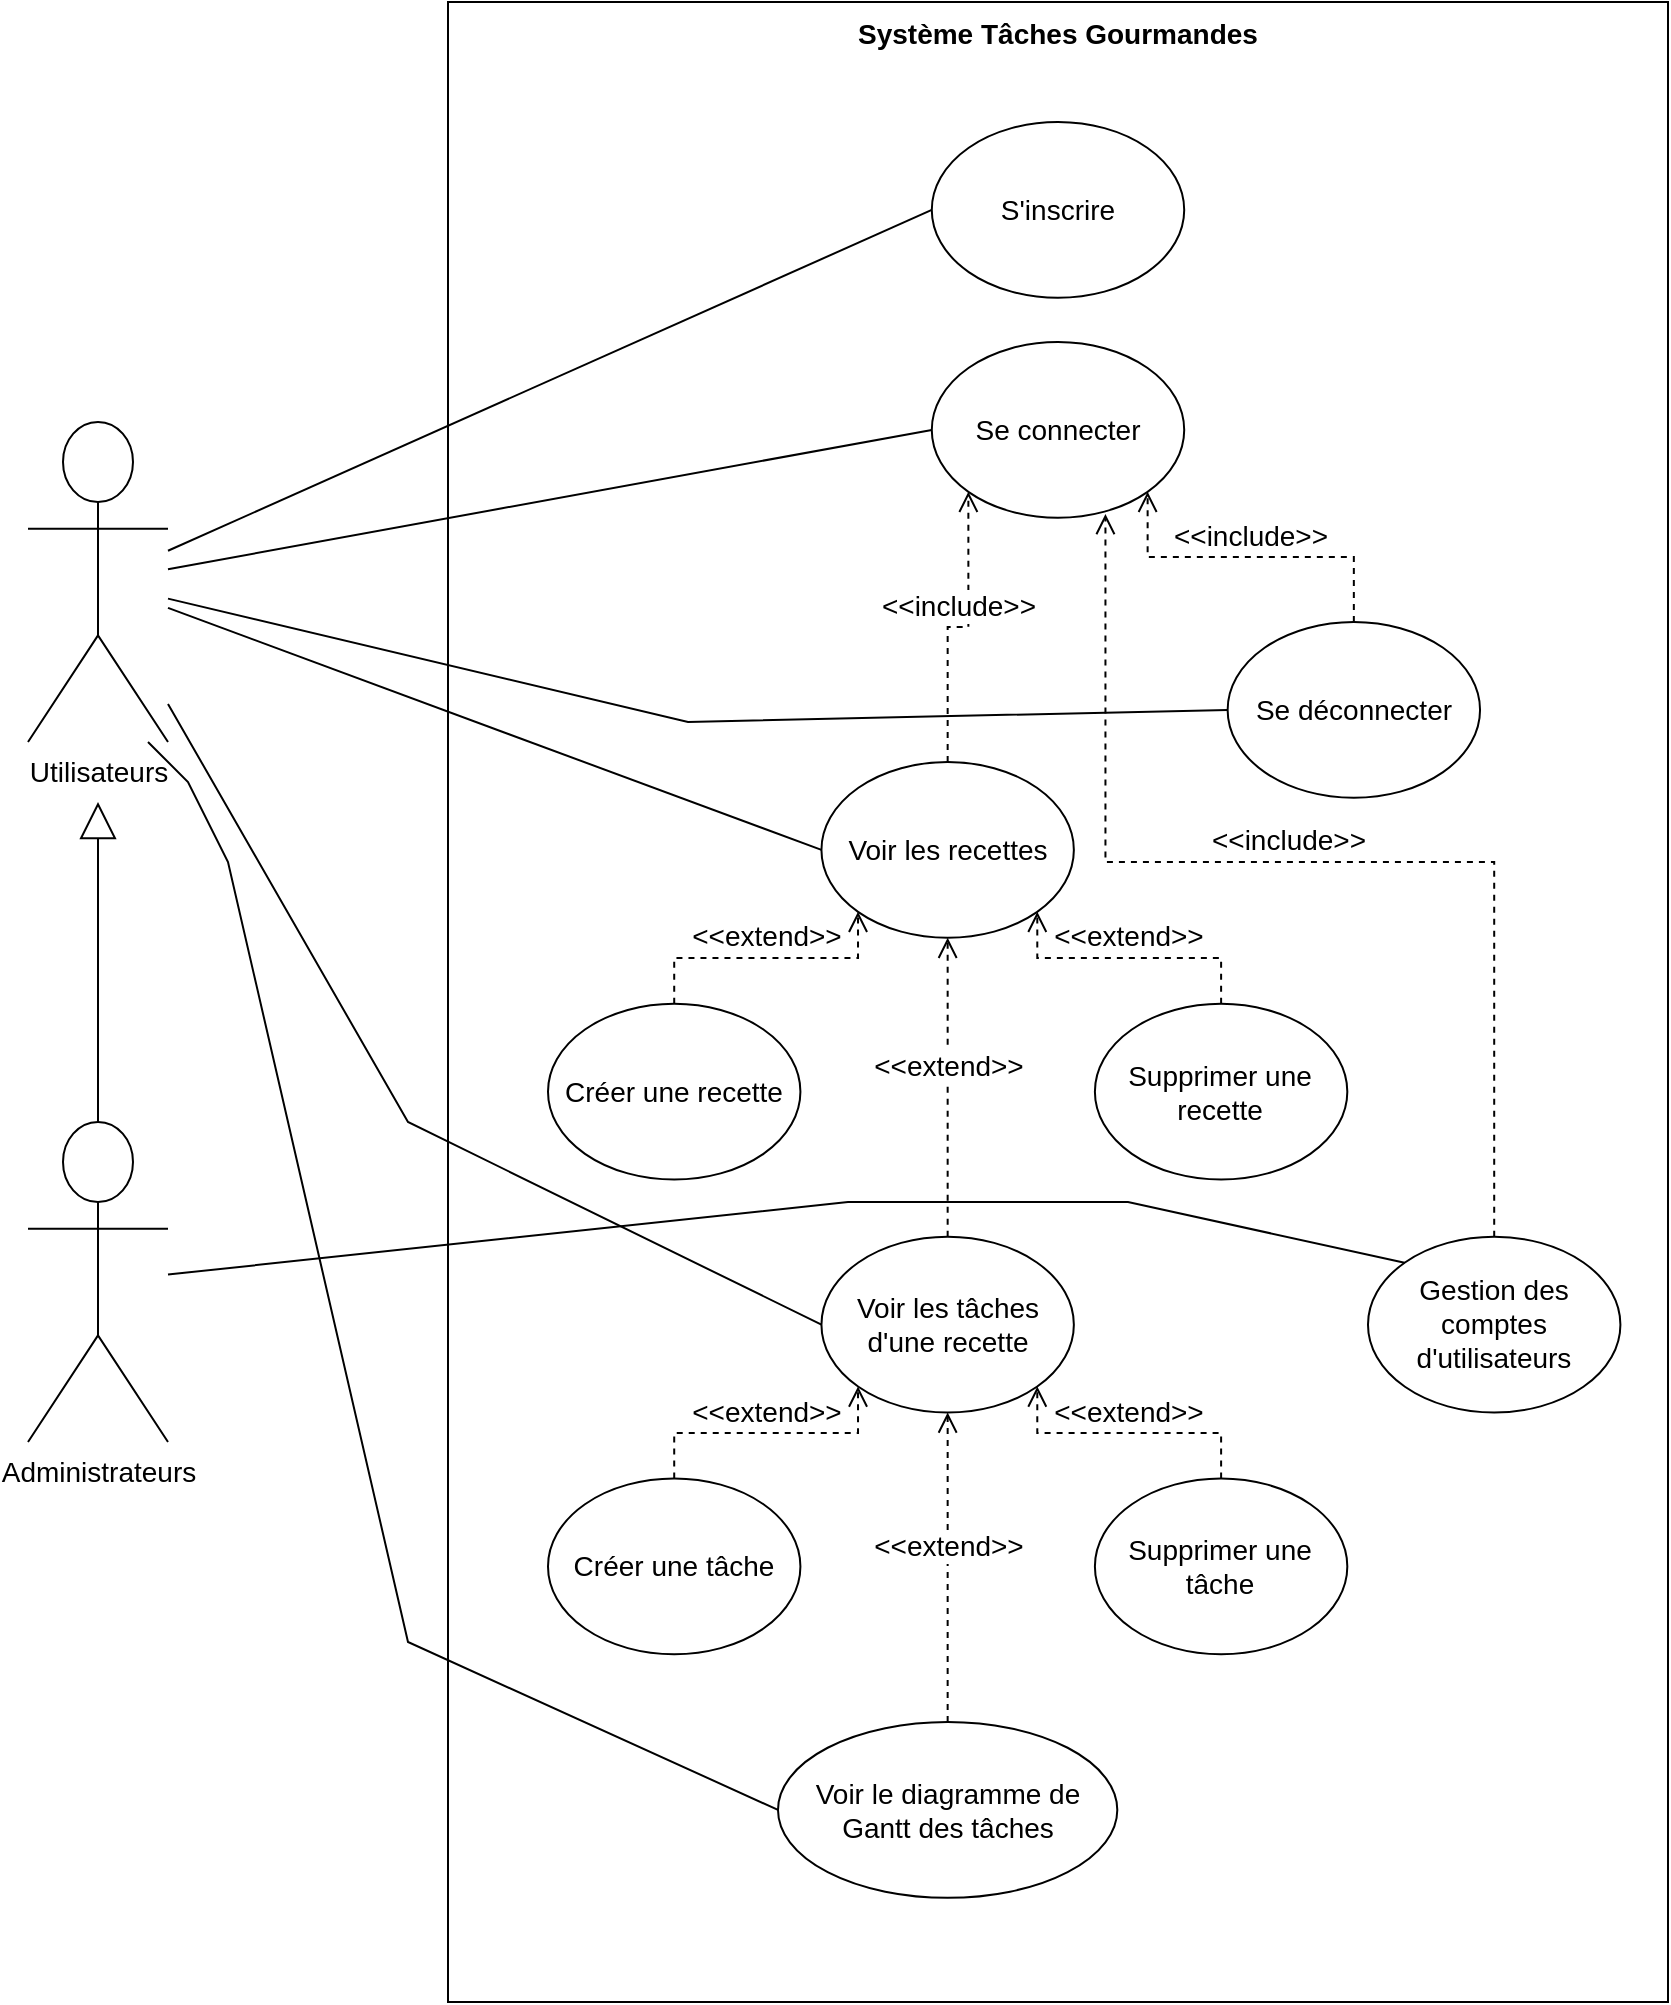 <mxfile version="21.7.5" type="github" pages="8">
  <diagram name="Diagramme de cas d&#39;utilisation" id="TPGhh4am8tINts9Qbtvu">
    <mxGraphModel dx="2314" dy="1150" grid="1" gridSize="10" guides="1" tooltips="1" connect="1" arrows="1" fold="1" page="1" pageScale="1" pageWidth="827" pageHeight="1169" math="0" shadow="0">
      <root>
        <mxCell id="0" />
        <mxCell id="1" parent="0" />
        <mxCell id="3RLkiiwQndXkzGBxV8hR-5" value="" style="group" parent="1" vertex="1" connectable="0">
          <mxGeometry x="410" y="50" width="610" height="1000" as="geometry" />
        </mxCell>
        <mxCell id="3RLkiiwQndXkzGBxV8hR-7" value="" style="group" parent="3RLkiiwQndXkzGBxV8hR-5" vertex="1" connectable="0">
          <mxGeometry width="610" height="1000.0" as="geometry" />
        </mxCell>
        <mxCell id="3RLkiiwQndXkzGBxV8hR-1" value="" style="rounded=0;whiteSpace=wrap;html=1;movable=1;resizable=1;rotatable=1;deletable=1;editable=1;locked=0;connectable=1;" parent="3RLkiiwQndXkzGBxV8hR-7" vertex="1">
          <mxGeometry width="610" height="1000.0" as="geometry" />
        </mxCell>
        <mxCell id="3RLkiiwQndXkzGBxV8hR-4" value="&lt;font style=&quot;font-size: 14px;&quot;&gt;&lt;b&gt;Système Tâches Gourmandes&lt;/b&gt;&lt;/font&gt;" style="text;html=1;strokeColor=none;fillColor=none;align=center;verticalAlign=middle;whiteSpace=wrap;rounded=0;movable=1;resizable=1;rotatable=1;deletable=1;editable=1;locked=0;connectable=1;" parent="3RLkiiwQndXkzGBxV8hR-7" vertex="1">
          <mxGeometry x="180.181" width="249.637" height="32.967" as="geometry" />
        </mxCell>
        <mxCell id="RQUEWbMHJ4e_SQlwrDw5-1" value="&lt;font style=&quot;font-size: 14px;&quot;&gt;Se connecter&lt;/font&gt;" style="ellipse;whiteSpace=wrap;html=1;" parent="3RLkiiwQndXkzGBxV8hR-7" vertex="1">
          <mxGeometry x="241.897" y="170.003" width="126.207" height="87.912" as="geometry" />
        </mxCell>
        <mxCell id="RQUEWbMHJ4e_SQlwrDw5-2" value="&lt;font style=&quot;font-size: 14px;&quot;&gt;S&#39;inscrire&lt;/font&gt;" style="ellipse;whiteSpace=wrap;html=1;" parent="3RLkiiwQndXkzGBxV8hR-7" vertex="1">
          <mxGeometry x="241.897" y="59.995" width="126.207" height="87.912" as="geometry" />
        </mxCell>
        <mxCell id="RQUEWbMHJ4e_SQlwrDw5-3" value="&lt;font style=&quot;font-size: 14px;&quot;&gt;Se déconnecter&lt;/font&gt;" style="ellipse;whiteSpace=wrap;html=1;" parent="3RLkiiwQndXkzGBxV8hR-7" vertex="1">
          <mxGeometry x="389.815" y="310.002" width="126.207" height="87.912" as="geometry" />
        </mxCell>
        <mxCell id="RQUEWbMHJ4e_SQlwrDw5-4" value="&lt;font style=&quot;font-size: 14px;&quot;&gt;&amp;lt;&amp;lt;include&amp;gt;&amp;gt;&lt;/font&gt;" style="html=1;verticalAlign=bottom;endArrow=open;dashed=1;endSize=8;edgeStyle=elbowEdgeStyle;elbow=vertical;curved=0;rounded=0;entryX=1;entryY=1;entryDx=0;entryDy=0;exitX=0.5;exitY=0;exitDx=0;exitDy=0;" parent="3RLkiiwQndXkzGBxV8hR-7" source="RQUEWbMHJ4e_SQlwrDw5-3" target="RQUEWbMHJ4e_SQlwrDw5-1" edge="1">
          <mxGeometry relative="1" as="geometry">
            <mxPoint x="473.276" y="241.209" as="sourcePoint" />
            <mxPoint x="389.138" y="241.209" as="targetPoint" />
          </mxGeometry>
        </mxCell>
        <mxCell id="RQUEWbMHJ4e_SQlwrDw5-5" value="&lt;font style=&quot;font-size: 14px;&quot;&gt;Supprimer une recette&lt;/font&gt;" style="ellipse;whiteSpace=wrap;html=1;" parent="3RLkiiwQndXkzGBxV8hR-7" vertex="1">
          <mxGeometry x="323.449" y="500.876" width="126.207" height="87.912" as="geometry" />
        </mxCell>
        <mxCell id="RQUEWbMHJ4e_SQlwrDw5-6" value="&lt;font style=&quot;font-size: 14px;&quot;&gt;Voir les recettes&lt;/font&gt;" style="ellipse;whiteSpace=wrap;html=1;" parent="3RLkiiwQndXkzGBxV8hR-7" vertex="1">
          <mxGeometry x="186.725" y="379.997" width="126.207" height="87.912" as="geometry" />
        </mxCell>
        <mxCell id="RQUEWbMHJ4e_SQlwrDw5-7" value="&lt;font style=&quot;font-size: 14px;&quot;&gt;&amp;lt;&amp;lt;extend&amp;gt;&amp;gt;&lt;/font&gt;" style="html=1;verticalAlign=bottom;endArrow=open;dashed=1;endSize=8;edgeStyle=elbowEdgeStyle;elbow=vertical;curved=0;rounded=0;entryX=1;entryY=1;entryDx=0;entryDy=0;exitX=0.5;exitY=0;exitDx=0;exitDy=0;" parent="3RLkiiwQndXkzGBxV8hR-7" source="RQUEWbMHJ4e_SQlwrDw5-5" target="RQUEWbMHJ4e_SQlwrDw5-6" edge="1">
          <mxGeometry relative="1" as="geometry">
            <mxPoint x="399.655" y="474.725" as="sourcePoint" />
            <mxPoint x="286.069" y="428.571" as="targetPoint" />
          </mxGeometry>
        </mxCell>
        <mxCell id="RQUEWbMHJ4e_SQlwrDw5-13" value="&lt;font style=&quot;font-size: 14px;&quot;&gt;Créer une recette&lt;/font&gt;" style="ellipse;whiteSpace=wrap;html=1;" parent="3RLkiiwQndXkzGBxV8hR-7" vertex="1">
          <mxGeometry x="50.001" y="500.876" width="126.207" height="87.912" as="geometry" />
        </mxCell>
        <mxCell id="RQUEWbMHJ4e_SQlwrDw5-14" value="&lt;font style=&quot;font-size: 14px;&quot;&gt;&amp;lt;&amp;lt;extend&amp;gt;&amp;gt;&lt;/font&gt;" style="html=1;verticalAlign=bottom;endArrow=open;dashed=1;endSize=8;edgeStyle=elbowEdgeStyle;elbow=vertical;curved=0;rounded=0;entryX=0;entryY=1;entryDx=0;entryDy=0;exitX=0.5;exitY=0;exitDx=0;exitDy=0;" parent="3RLkiiwQndXkzGBxV8hR-7" source="RQUEWbMHJ4e_SQlwrDw5-13" target="RQUEWbMHJ4e_SQlwrDw5-6" edge="1">
          <mxGeometry relative="1" as="geometry">
            <mxPoint x="145.138" y="470.33" as="sourcePoint" />
            <mxPoint x="63.103" y="432.967" as="targetPoint" />
          </mxGeometry>
        </mxCell>
        <mxCell id="RQUEWbMHJ4e_SQlwrDw5-15" value="&lt;font style=&quot;font-size: 14px;&quot;&gt;Supprimer une tâche&lt;/font&gt;" style="ellipse;whiteSpace=wrap;html=1;" parent="3RLkiiwQndXkzGBxV8hR-7" vertex="1">
          <mxGeometry x="323.449" y="738.241" width="126.207" height="87.912" as="geometry" />
        </mxCell>
        <mxCell id="RQUEWbMHJ4e_SQlwrDw5-16" value="&lt;span style=&quot;font-size: 14px;&quot;&gt;Voir les tâches d&#39;une recette&lt;/span&gt;" style="ellipse;whiteSpace=wrap;html=1;" parent="3RLkiiwQndXkzGBxV8hR-7" vertex="1">
          <mxGeometry x="186.725" y="617.362" width="126.207" height="87.912" as="geometry" />
        </mxCell>
        <mxCell id="RQUEWbMHJ4e_SQlwrDw5-17" value="&lt;font style=&quot;font-size: 14px;&quot;&gt;&amp;lt;&amp;lt;extend&amp;gt;&amp;gt;&lt;/font&gt;" style="html=1;verticalAlign=bottom;endArrow=open;dashed=1;endSize=8;edgeStyle=elbowEdgeStyle;elbow=vertical;curved=0;rounded=0;entryX=1;entryY=1;entryDx=0;entryDy=0;exitX=0.5;exitY=0;exitDx=0;exitDy=0;" parent="3RLkiiwQndXkzGBxV8hR-7" source="RQUEWbMHJ4e_SQlwrDw5-15" target="RQUEWbMHJ4e_SQlwrDw5-16" edge="1">
          <mxGeometry relative="1" as="geometry">
            <mxPoint x="410.172" y="700.0" as="sourcePoint" />
            <mxPoint x="296.586" y="653.846" as="targetPoint" />
          </mxGeometry>
        </mxCell>
        <mxCell id="RQUEWbMHJ4e_SQlwrDw5-18" value="&lt;font style=&quot;font-size: 14px;&quot;&gt;Créer une tâche&lt;/font&gt;" style="ellipse;whiteSpace=wrap;html=1;" parent="3RLkiiwQndXkzGBxV8hR-7" vertex="1">
          <mxGeometry x="50.001" y="738.241" width="126.207" height="87.912" as="geometry" />
        </mxCell>
        <mxCell id="RQUEWbMHJ4e_SQlwrDw5-19" value="&lt;font style=&quot;font-size: 14px;&quot;&gt;&amp;lt;&amp;lt;extend&amp;gt;&amp;gt;&lt;/font&gt;" style="html=1;verticalAlign=bottom;endArrow=open;dashed=1;endSize=8;edgeStyle=elbowEdgeStyle;elbow=vertical;curved=0;rounded=0;entryX=0;entryY=1;entryDx=0;entryDy=0;exitX=0.5;exitY=0;exitDx=0;exitDy=0;" parent="3RLkiiwQndXkzGBxV8hR-7" source="RQUEWbMHJ4e_SQlwrDw5-18" target="RQUEWbMHJ4e_SQlwrDw5-16" edge="1">
          <mxGeometry relative="1" as="geometry">
            <mxPoint x="155.655" y="695.604" as="sourcePoint" />
            <mxPoint x="73.621" y="658.242" as="targetPoint" />
          </mxGeometry>
        </mxCell>
        <mxCell id="RQUEWbMHJ4e_SQlwrDw5-20" value="&lt;font style=&quot;font-size: 14px;&quot;&gt;&amp;lt;&amp;lt;extend&amp;gt;&amp;gt;&lt;/font&gt;" style="html=1;verticalAlign=bottom;endArrow=open;dashed=1;endSize=8;edgeStyle=elbowEdgeStyle;elbow=vertical;curved=0;rounded=0;entryX=0.5;entryY=1;entryDx=0;entryDy=0;exitX=0.5;exitY=0;exitDx=0;exitDy=0;" parent="3RLkiiwQndXkzGBxV8hR-7" source="RQUEWbMHJ4e_SQlwrDw5-16" target="RQUEWbMHJ4e_SQlwrDw5-6" edge="1">
          <mxGeometry relative="1" as="geometry">
            <mxPoint x="431.207" y="719.78" as="sourcePoint" />
            <mxPoint x="338.655" y="673.626" as="targetPoint" />
          </mxGeometry>
        </mxCell>
        <mxCell id="RQUEWbMHJ4e_SQlwrDw5-28" value="&lt;font style=&quot;font-size: 14px;&quot;&gt;Voir le diagramme de Gantt des tâches&lt;/font&gt;" style="ellipse;whiteSpace=wrap;html=1;" parent="3RLkiiwQndXkzGBxV8hR-7" vertex="1">
          <mxGeometry x="165" y="860" width="169.65" height="87.91" as="geometry" />
        </mxCell>
        <mxCell id="RQUEWbMHJ4e_SQlwrDw5-29" value="&lt;font style=&quot;font-size: 14px;&quot;&gt;&amp;lt;&amp;lt;extend&amp;gt;&amp;gt;&lt;/font&gt;" style="html=1;verticalAlign=bottom;endArrow=open;dashed=1;endSize=8;edgeStyle=elbowEdgeStyle;elbow=vertical;curved=0;rounded=0;exitX=0.5;exitY=0;exitDx=0;exitDy=0;" parent="3RLkiiwQndXkzGBxV8hR-7" source="RQUEWbMHJ4e_SQlwrDw5-28" target="RQUEWbMHJ4e_SQlwrDw5-16" edge="1">
          <mxGeometry relative="1" as="geometry">
            <mxPoint x="283" y="598" as="sourcePoint" />
            <mxPoint x="283" y="461" as="targetPoint" />
          </mxGeometry>
        </mxCell>
        <mxCell id="RQUEWbMHJ4e_SQlwrDw5-34" value="&lt;font style=&quot;font-size: 14px;&quot;&gt;&amp;lt;&amp;lt;include&amp;gt;&amp;gt;&lt;/font&gt;" style="html=1;verticalAlign=bottom;endArrow=open;dashed=1;endSize=8;edgeStyle=elbowEdgeStyle;elbow=vertical;curved=0;rounded=0;entryX=0;entryY=1;entryDx=0;entryDy=0;exitX=0.5;exitY=0;exitDx=0;exitDy=0;" parent="3RLkiiwQndXkzGBxV8hR-7" source="RQUEWbMHJ4e_SQlwrDw5-6" target="RQUEWbMHJ4e_SQlwrDw5-1" edge="1">
          <mxGeometry relative="1" as="geometry">
            <mxPoint x="315" y="610" as="sourcePoint" />
            <mxPoint x="315" y="461" as="targetPoint" />
          </mxGeometry>
        </mxCell>
        <mxCell id="RQUEWbMHJ4e_SQlwrDw5-35" value="&lt;span style=&quot;font-size: 14px;&quot;&gt;Gestion des comptes d&#39;utilisateurs&lt;/span&gt;" style="ellipse;whiteSpace=wrap;html=1;" parent="3RLkiiwQndXkzGBxV8hR-7" vertex="1">
          <mxGeometry x="459.995" y="617.362" width="126.207" height="87.912" as="geometry" />
        </mxCell>
        <mxCell id="RQUEWbMHJ4e_SQlwrDw5-36" value="&lt;font style=&quot;font-size: 14px;&quot;&gt;&amp;lt;&amp;lt;include&amp;gt;&amp;gt;&lt;/font&gt;" style="html=1;verticalAlign=bottom;endArrow=open;dashed=1;endSize=8;edgeStyle=elbowEdgeStyle;elbow=vertical;curved=0;rounded=0;entryX=0.688;entryY=0.978;entryDx=0;entryDy=0;exitX=0.5;exitY=0;exitDx=0;exitDy=0;entryPerimeter=0;" parent="3RLkiiwQndXkzGBxV8hR-7" source="RQUEWbMHJ4e_SQlwrDw5-35" target="RQUEWbMHJ4e_SQlwrDw5-1" edge="1">
          <mxGeometry x="0.045" relative="1" as="geometry">
            <mxPoint x="540.276" y="378.209" as="sourcePoint" />
            <mxPoint x="417" y="382" as="targetPoint" />
            <Array as="points">
              <mxPoint x="410" y="430" />
              <mxPoint x="360" y="420" />
              <mxPoint x="420" y="420" />
            </Array>
            <mxPoint as="offset" />
          </mxGeometry>
        </mxCell>
        <mxCell id="RQUEWbMHJ4e_SQlwrDw5-22" value="&lt;font style=&quot;font-size: 14px;&quot;&gt;Utilisateurs&lt;/font&gt;" style="shape=umlActor;verticalLabelPosition=bottom;verticalAlign=top;html=1;outlineConnect=0;" parent="1" vertex="1">
          <mxGeometry x="200" y="260" width="70" height="160" as="geometry" />
        </mxCell>
        <mxCell id="RQUEWbMHJ4e_SQlwrDw5-25" value="" style="endArrow=none;html=1;rounded=0;entryX=0;entryY=0.5;entryDx=0;entryDy=0;" parent="1" source="RQUEWbMHJ4e_SQlwrDw5-22" target="RQUEWbMHJ4e_SQlwrDw5-2" edge="1">
          <mxGeometry width="50" height="50" relative="1" as="geometry">
            <mxPoint x="680" y="570" as="sourcePoint" />
            <mxPoint x="730" y="520" as="targetPoint" />
          </mxGeometry>
        </mxCell>
        <mxCell id="RQUEWbMHJ4e_SQlwrDw5-27" value="" style="endArrow=none;html=1;rounded=0;entryX=0;entryY=0.5;entryDx=0;entryDy=0;" parent="1" source="RQUEWbMHJ4e_SQlwrDw5-22" target="RQUEWbMHJ4e_SQlwrDw5-1" edge="1">
          <mxGeometry width="50" height="50" relative="1" as="geometry">
            <mxPoint x="280" y="520" as="sourcePoint" />
            <mxPoint x="662" y="159" as="targetPoint" />
          </mxGeometry>
        </mxCell>
        <mxCell id="RQUEWbMHJ4e_SQlwrDw5-37" value="" style="endArrow=none;html=1;rounded=0;entryX=0;entryY=0.5;entryDx=0;entryDy=0;" parent="1" source="RQUEWbMHJ4e_SQlwrDw5-22" target="RQUEWbMHJ4e_SQlwrDw5-6" edge="1">
          <mxGeometry width="50" height="50" relative="1" as="geometry">
            <mxPoint x="340" y="550" as="sourcePoint" />
            <mxPoint x="662" y="274" as="targetPoint" />
          </mxGeometry>
        </mxCell>
        <mxCell id="RQUEWbMHJ4e_SQlwrDw5-38" value="" style="endArrow=none;html=1;rounded=0;entryX=0;entryY=0.5;entryDx=0;entryDy=0;" parent="1" source="RQUEWbMHJ4e_SQlwrDw5-22" target="RQUEWbMHJ4e_SQlwrDw5-16" edge="1">
          <mxGeometry width="50" height="50" relative="1" as="geometry">
            <mxPoint x="290" y="570" as="sourcePoint" />
            <mxPoint x="672" y="284" as="targetPoint" />
            <Array as="points">
              <mxPoint x="390" y="610" />
            </Array>
          </mxGeometry>
        </mxCell>
        <mxCell id="RQUEWbMHJ4e_SQlwrDw5-39" value="" style="endArrow=none;html=1;rounded=0;entryX=0;entryY=0.5;entryDx=0;entryDy=0;" parent="1" target="RQUEWbMHJ4e_SQlwrDw5-28" edge="1">
          <mxGeometry width="50" height="50" relative="1" as="geometry">
            <mxPoint x="260" y="420" as="sourcePoint" />
            <mxPoint x="682" y="294" as="targetPoint" />
            <Array as="points">
              <mxPoint x="280" y="440" />
              <mxPoint x="300" y="480" />
              <mxPoint x="390" y="870" />
            </Array>
          </mxGeometry>
        </mxCell>
        <mxCell id="RQUEWbMHJ4e_SQlwrDw5-40" value="" style="endArrow=none;html=1;rounded=0;entryX=0;entryY=0.5;entryDx=0;entryDy=0;" parent="1" source="RQUEWbMHJ4e_SQlwrDw5-22" target="RQUEWbMHJ4e_SQlwrDw5-3" edge="1">
          <mxGeometry width="50" height="50" relative="1" as="geometry">
            <mxPoint x="330" y="520" as="sourcePoint" />
            <mxPoint x="692" y="304" as="targetPoint" />
            <Array as="points">
              <mxPoint x="530" y="410" />
            </Array>
          </mxGeometry>
        </mxCell>
        <mxCell id="KpsrMKnV9AJNdFMUsy8O-1" value="&lt;font style=&quot;font-size: 14px;&quot;&gt;Administrateurs&lt;/font&gt;" style="shape=umlActor;verticalLabelPosition=bottom;verticalAlign=top;html=1;outlineConnect=0;" parent="1" vertex="1">
          <mxGeometry x="200" y="610" width="70" height="160" as="geometry" />
        </mxCell>
        <mxCell id="KpsrMKnV9AJNdFMUsy8O-2" value="" style="endArrow=block;endSize=16;endFill=0;html=1;rounded=0;exitX=0.5;exitY=0;exitDx=0;exitDy=0;exitPerimeter=0;" parent="1" source="KpsrMKnV9AJNdFMUsy8O-1" edge="1">
          <mxGeometry width="160" relative="1" as="geometry">
            <mxPoint x="760" y="600" as="sourcePoint" />
            <mxPoint x="235" y="450" as="targetPoint" />
          </mxGeometry>
        </mxCell>
        <mxCell id="KpsrMKnV9AJNdFMUsy8O-3" value="" style="endArrow=none;html=1;rounded=0;entryX=0;entryY=0;entryDx=0;entryDy=0;" parent="1" source="KpsrMKnV9AJNdFMUsy8O-1" target="RQUEWbMHJ4e_SQlwrDw5-35" edge="1">
          <mxGeometry width="50" height="50" relative="1" as="geometry">
            <mxPoint x="280" y="334" as="sourcePoint" />
            <mxPoint x="662" y="164" as="targetPoint" />
            <Array as="points">
              <mxPoint x="610" y="650" />
              <mxPoint x="750" y="650" />
            </Array>
          </mxGeometry>
        </mxCell>
      </root>
    </mxGraphModel>
  </diagram>
  <diagram id="9RJkqhC9HRtWjLq738TG" name="Diagramme de classe">
    <mxGraphModel dx="2314" dy="1150" grid="1" gridSize="10" guides="1" tooltips="1" connect="1" arrows="1" fold="1" page="1" pageScale="1" pageWidth="827" pageHeight="1169" math="0" shadow="0">
      <root>
        <mxCell id="0" />
        <mxCell id="1" parent="0" />
        <mxCell id="RY8UhwLNGJPvQsrLVs4e-1" value="Utilisateurs" style="swimlane;fontStyle=1;align=center;verticalAlign=top;childLayout=stackLayout;horizontal=1;startSize=26;horizontalStack=0;resizeParent=1;resizeParentMax=0;resizeLast=0;collapsible=1;marginBottom=0;whiteSpace=wrap;html=1;" parent="1" vertex="1">
          <mxGeometry x="310" y="150" width="160" height="320" as="geometry" />
        </mxCell>
        <mxCell id="RY8UhwLNGJPvQsrLVs4e-38" value="+ id_utilisateur: INT" style="text;strokeColor=none;fillColor=none;align=left;verticalAlign=top;spacingLeft=4;spacingRight=4;overflow=hidden;rotatable=0;points=[[0,0.5],[1,0.5]];portConstraint=eastwest;whiteSpace=wrap;html=1;" parent="RY8UhwLNGJPvQsrLVs4e-1" vertex="1">
          <mxGeometry y="26" width="160" height="26" as="geometry" />
        </mxCell>
        <mxCell id="RY8UhwLNGJPvQsrLVs4e-39" value="+ genre: VARCHAR" style="text;strokeColor=none;fillColor=none;align=left;verticalAlign=top;spacingLeft=4;spacingRight=4;overflow=hidden;rotatable=0;points=[[0,0.5],[1,0.5]];portConstraint=eastwest;whiteSpace=wrap;html=1;" parent="RY8UhwLNGJPvQsrLVs4e-1" vertex="1">
          <mxGeometry y="52" width="160" height="26" as="geometry" />
        </mxCell>
        <mxCell id="RY8UhwLNGJPvQsrLVs4e-40" value="+ nom: VARCHAR" style="text;strokeColor=none;fillColor=none;align=left;verticalAlign=top;spacingLeft=4;spacingRight=4;overflow=hidden;rotatable=0;points=[[0,0.5],[1,0.5]];portConstraint=eastwest;whiteSpace=wrap;html=1;" parent="RY8UhwLNGJPvQsrLVs4e-1" vertex="1">
          <mxGeometry y="78" width="160" height="26" as="geometry" />
        </mxCell>
        <mxCell id="RY8UhwLNGJPvQsrLVs4e-41" value="+ prenom: VARCHAR" style="text;strokeColor=none;fillColor=none;align=left;verticalAlign=top;spacingLeft=4;spacingRight=4;overflow=hidden;rotatable=0;points=[[0,0.5],[1,0.5]];portConstraint=eastwest;whiteSpace=wrap;html=1;" parent="RY8UhwLNGJPvQsrLVs4e-1" vertex="1">
          <mxGeometry y="104" width="160" height="26" as="geometry" />
        </mxCell>
        <mxCell id="RY8UhwLNGJPvQsrLVs4e-42" value="+ email: VARCHAR" style="text;strokeColor=none;fillColor=none;align=left;verticalAlign=top;spacingLeft=4;spacingRight=4;overflow=hidden;rotatable=0;points=[[0,0.5],[1,0.5]];portConstraint=eastwest;whiteSpace=wrap;html=1;" parent="RY8UhwLNGJPvQsrLVs4e-1" vertex="1">
          <mxGeometry y="130" width="160" height="26" as="geometry" />
        </mxCell>
        <mxCell id="RY8UhwLNGJPvQsrLVs4e-43" value="+ tel: VARCHAR" style="text;strokeColor=none;fillColor=none;align=left;verticalAlign=top;spacingLeft=4;spacingRight=4;overflow=hidden;rotatable=0;points=[[0,0.5],[1,0.5]];portConstraint=eastwest;whiteSpace=wrap;html=1;" parent="RY8UhwLNGJPvQsrLVs4e-1" vertex="1">
          <mxGeometry y="156" width="160" height="26" as="geometry" />
        </mxCell>
        <mxCell id="RY8UhwLNGJPvQsrLVs4e-44" value="+ role: VARCHAR" style="text;strokeColor=none;fillColor=none;align=left;verticalAlign=top;spacingLeft=4;spacingRight=4;overflow=hidden;rotatable=0;points=[[0,0.5],[1,0.5]];portConstraint=eastwest;whiteSpace=wrap;html=1;" parent="RY8UhwLNGJPvQsrLVs4e-1" vertex="1">
          <mxGeometry y="182" width="160" height="26" as="geometry" />
        </mxCell>
        <mxCell id="RY8UhwLNGJPvQsrLVs4e-59" value="+ mdp: TEXT" style="text;strokeColor=none;fillColor=none;align=left;verticalAlign=top;spacingLeft=4;spacingRight=4;overflow=hidden;rotatable=0;points=[[0,0.5],[1,0.5]];portConstraint=eastwest;whiteSpace=wrap;html=1;" parent="RY8UhwLNGJPvQsrLVs4e-1" vertex="1">
          <mxGeometry y="208" width="160" height="26" as="geometry" />
        </mxCell>
        <mxCell id="RY8UhwLNGJPvQsrLVs4e-58" value="+ creation: DATE" style="text;strokeColor=none;fillColor=none;align=left;verticalAlign=top;spacingLeft=4;spacingRight=4;overflow=hidden;rotatable=0;points=[[0,0.5],[1,0.5]];portConstraint=eastwest;whiteSpace=wrap;html=1;" parent="RY8UhwLNGJPvQsrLVs4e-1" vertex="1">
          <mxGeometry y="234" width="160" height="26" as="geometry" />
        </mxCell>
        <mxCell id="RY8UhwLNGJPvQsrLVs4e-57" value="+ mise_a_jour: DATE" style="text;strokeColor=none;fillColor=none;align=left;verticalAlign=top;spacingLeft=4;spacingRight=4;overflow=hidden;rotatable=0;points=[[0,0.5],[1,0.5]];portConstraint=eastwest;whiteSpace=wrap;html=1;" parent="RY8UhwLNGJPvQsrLVs4e-1" vertex="1">
          <mxGeometry y="260" width="160" height="26" as="geometry" />
        </mxCell>
        <mxCell id="RY8UhwLNGJPvQsrLVs4e-63" value="+ status: VARCHAR" style="text;strokeColor=none;fillColor=none;align=left;verticalAlign=top;spacingLeft=4;spacingRight=4;overflow=hidden;rotatable=0;points=[[0,0.5],[1,0.5]];portConstraint=eastwest;whiteSpace=wrap;html=1;" parent="RY8UhwLNGJPvQsrLVs4e-1" vertex="1">
          <mxGeometry y="286" width="160" height="26" as="geometry" />
        </mxCell>
        <mxCell id="RY8UhwLNGJPvQsrLVs4e-3" value="" style="line;strokeWidth=1;fillColor=none;align=left;verticalAlign=middle;spacingTop=-1;spacingLeft=3;spacingRight=3;rotatable=0;labelPosition=right;points=[];portConstraint=eastwest;strokeColor=inherit;" parent="RY8UhwLNGJPvQsrLVs4e-1" vertex="1">
          <mxGeometry y="312" width="160" height="8" as="geometry" />
        </mxCell>
        <mxCell id="RY8UhwLNGJPvQsrLVs4e-64" value="Recettes" style="swimlane;fontStyle=1;align=center;verticalAlign=top;childLayout=stackLayout;horizontal=1;startSize=26;horizontalStack=0;resizeParent=1;resizeParentMax=0;resizeLast=0;collapsible=1;marginBottom=0;whiteSpace=wrap;html=1;" parent="1" vertex="1">
          <mxGeometry x="130" y="530" width="160" height="190" as="geometry" />
        </mxCell>
        <mxCell id="RY8UhwLNGJPvQsrLVs4e-65" value="+ id_recette: INT" style="text;strokeColor=none;fillColor=none;align=left;verticalAlign=top;spacingLeft=4;spacingRight=4;overflow=hidden;rotatable=0;points=[[0,0.5],[1,0.5]];portConstraint=eastwest;whiteSpace=wrap;html=1;" parent="RY8UhwLNGJPvQsrLVs4e-64" vertex="1">
          <mxGeometry y="26" width="160" height="26" as="geometry" />
        </mxCell>
        <mxCell id="RY8UhwLNGJPvQsrLVs4e-67" value="+ nom: TEXT" style="text;strokeColor=none;fillColor=none;align=left;verticalAlign=top;spacingLeft=4;spacingRight=4;overflow=hidden;rotatable=0;points=[[0,0.5],[1,0.5]];portConstraint=eastwest;whiteSpace=wrap;html=1;" parent="RY8UhwLNGJPvQsrLVs4e-64" vertex="1">
          <mxGeometry y="52" width="160" height="26" as="geometry" />
        </mxCell>
        <mxCell id="RY8UhwLNGJPvQsrLVs4e-68" value="+ type: VARCHAR" style="text;strokeColor=none;fillColor=none;align=left;verticalAlign=top;spacingLeft=4;spacingRight=4;overflow=hidden;rotatable=0;points=[[0,0.5],[1,0.5]];portConstraint=eastwest;whiteSpace=wrap;html=1;" parent="RY8UhwLNGJPvQsrLVs4e-64" vertex="1">
          <mxGeometry y="78" width="160" height="26" as="geometry" />
        </mxCell>
        <mxCell id="RY8UhwLNGJPvQsrLVs4e-71" value="+ description: TEXT" style="text;strokeColor=none;fillColor=none;align=left;verticalAlign=top;spacingLeft=4;spacingRight=4;overflow=hidden;rotatable=0;points=[[0,0.5],[1,0.5]];portConstraint=eastwest;whiteSpace=wrap;html=1;" parent="RY8UhwLNGJPvQsrLVs4e-64" vertex="1">
          <mxGeometry y="104" width="160" height="26" as="geometry" />
        </mxCell>
        <mxCell id="RY8UhwLNGJPvQsrLVs4e-90" value="+ utilisateur_id: INT" style="text;strokeColor=none;fillColor=none;align=left;verticalAlign=top;spacingLeft=4;spacingRight=4;overflow=hidden;rotatable=0;points=[[0,0.5],[1,0.5]];portConstraint=eastwest;whiteSpace=wrap;html=1;" parent="RY8UhwLNGJPvQsrLVs4e-64" vertex="1">
          <mxGeometry y="130" width="160" height="26" as="geometry" />
        </mxCell>
        <mxCell id="RY8UhwLNGJPvQsrLVs4e-73" value="+ creation: DATE" style="text;strokeColor=none;fillColor=none;align=left;verticalAlign=top;spacingLeft=4;spacingRight=4;overflow=hidden;rotatable=0;points=[[0,0.5],[1,0.5]];portConstraint=eastwest;whiteSpace=wrap;html=1;" parent="RY8UhwLNGJPvQsrLVs4e-64" vertex="1">
          <mxGeometry y="156" width="160" height="26" as="geometry" />
        </mxCell>
        <mxCell id="RY8UhwLNGJPvQsrLVs4e-76" value="" style="line;strokeWidth=1;fillColor=none;align=left;verticalAlign=middle;spacingTop=-1;spacingLeft=3;spacingRight=3;rotatable=0;labelPosition=right;points=[];portConstraint=eastwest;strokeColor=inherit;" parent="RY8UhwLNGJPvQsrLVs4e-64" vertex="1">
          <mxGeometry y="182" width="160" height="8" as="geometry" />
        </mxCell>
        <mxCell id="RY8UhwLNGJPvQsrLVs4e-91" value="Tâches" style="swimlane;fontStyle=1;align=center;verticalAlign=top;childLayout=stackLayout;horizontal=1;startSize=26;horizontalStack=0;resizeParent=1;resizeParentMax=0;resizeLast=0;collapsible=1;marginBottom=0;whiteSpace=wrap;html=1;" parent="1" vertex="1">
          <mxGeometry x="480" y="491" width="160" height="268" as="geometry" />
        </mxCell>
        <mxCell id="RY8UhwLNGJPvQsrLVs4e-92" value="+ id_tache: INT" style="text;strokeColor=none;fillColor=none;align=left;verticalAlign=top;spacingLeft=4;spacingRight=4;overflow=hidden;rotatable=0;points=[[0,0.5],[1,0.5]];portConstraint=eastwest;whiteSpace=wrap;html=1;" parent="RY8UhwLNGJPvQsrLVs4e-91" vertex="1">
          <mxGeometry y="26" width="160" height="26" as="geometry" />
        </mxCell>
        <mxCell id="RY8UhwLNGJPvQsrLVs4e-93" value="+ nom: TEXT" style="text;strokeColor=none;fillColor=none;align=left;verticalAlign=top;spacingLeft=4;spacingRight=4;overflow=hidden;rotatable=0;points=[[0,0.5],[1,0.5]];portConstraint=eastwest;whiteSpace=wrap;html=1;" parent="RY8UhwLNGJPvQsrLVs4e-91" vertex="1">
          <mxGeometry y="52" width="160" height="26" as="geometry" />
        </mxCell>
        <mxCell id="RY8UhwLNGJPvQsrLVs4e-95" value="+ debut: DATETIME" style="text;strokeColor=none;fillColor=none;align=left;verticalAlign=top;spacingLeft=4;spacingRight=4;overflow=hidden;rotatable=0;points=[[0,0.5],[1,0.5]];portConstraint=eastwest;whiteSpace=wrap;html=1;" parent="RY8UhwLNGJPvQsrLVs4e-91" vertex="1">
          <mxGeometry y="78" width="160" height="26" as="geometry" />
        </mxCell>
        <mxCell id="RY8UhwLNGJPvQsrLVs4e-96" value="+ fin: DATETIME" style="text;strokeColor=none;fillColor=none;align=left;verticalAlign=top;spacingLeft=4;spacingRight=4;overflow=hidden;rotatable=0;points=[[0,0.5],[1,0.5]];portConstraint=eastwest;whiteSpace=wrap;html=1;" parent="RY8UhwLNGJPvQsrLVs4e-91" vertex="1">
          <mxGeometry y="104" width="160" height="26" as="geometry" />
        </mxCell>
        <mxCell id="RY8UhwLNGJPvQsrLVs4e-97" value="+ duree: INT" style="text;strokeColor=none;fillColor=none;align=left;verticalAlign=top;spacingLeft=4;spacingRight=4;overflow=hidden;rotatable=0;points=[[0,0.5],[1,0.5]];portConstraint=eastwest;whiteSpace=wrap;html=1;" parent="RY8UhwLNGJPvQsrLVs4e-91" vertex="1">
          <mxGeometry y="130" width="160" height="26" as="geometry" />
        </mxCell>
        <mxCell id="RY8UhwLNGJPvQsrLVs4e-102" value="+ progression: INT" style="text;strokeColor=none;fillColor=none;align=left;verticalAlign=top;spacingLeft=4;spacingRight=4;overflow=hidden;rotatable=0;points=[[0,0.5],[1,0.5]];portConstraint=eastwest;whiteSpace=wrap;html=1;" parent="RY8UhwLNGJPvQsrLVs4e-91" vertex="1">
          <mxGeometry y="156" width="160" height="26" as="geometry" />
        </mxCell>
        <mxCell id="RY8UhwLNGJPvQsrLVs4e-98" value="+ dependance: VARCHAR" style="text;strokeColor=none;fillColor=none;align=left;verticalAlign=top;spacingLeft=4;spacingRight=4;overflow=hidden;rotatable=0;points=[[0,0.5],[1,0.5]];portConstraint=eastwest;whiteSpace=wrap;html=1;" parent="RY8UhwLNGJPvQsrLVs4e-91" vertex="1">
          <mxGeometry y="182" width="160" height="26" as="geometry" />
        </mxCell>
        <mxCell id="RY8UhwLNGJPvQsrLVs4e-99" value="+ recette_id: INT" style="text;strokeColor=none;fillColor=none;align=left;verticalAlign=top;spacingLeft=4;spacingRight=4;overflow=hidden;rotatable=0;points=[[0,0.5],[1,0.5]];portConstraint=eastwest;whiteSpace=wrap;html=1;" parent="RY8UhwLNGJPvQsrLVs4e-91" vertex="1">
          <mxGeometry y="208" width="160" height="26" as="geometry" />
        </mxCell>
        <mxCell id="RY8UhwLNGJPvQsrLVs4e-100" value="+ creation: DATE" style="text;strokeColor=none;fillColor=none;align=left;verticalAlign=top;spacingLeft=4;spacingRight=4;overflow=hidden;rotatable=0;points=[[0,0.5],[1,0.5]];portConstraint=eastwest;whiteSpace=wrap;html=1;" parent="RY8UhwLNGJPvQsrLVs4e-91" vertex="1">
          <mxGeometry y="234" width="160" height="26" as="geometry" />
        </mxCell>
        <mxCell id="RY8UhwLNGJPvQsrLVs4e-101" value="" style="line;strokeWidth=1;fillColor=none;align=left;verticalAlign=middle;spacingTop=-1;spacingLeft=3;spacingRight=3;rotatable=0;labelPosition=right;points=[];portConstraint=eastwest;strokeColor=inherit;" parent="RY8UhwLNGJPvQsrLVs4e-91" vertex="1">
          <mxGeometry y="260" width="160" height="8" as="geometry" />
        </mxCell>
        <mxCell id="spkfhq3mngfdHWQnD2Am-1" value="&lt;font style=&quot;font-size: 14px;&quot;&gt;sont créent/liées aux&lt;/font&gt;" style="endArrow=open;endSize=12;dashed=1;html=1;rounded=0;align=center;" parent="1" source="RY8UhwLNGJPvQsrLVs4e-91" target="RY8UhwLNGJPvQsrLVs4e-64" edge="1">
          <mxGeometry width="160" relative="1" as="geometry">
            <mxPoint x="290" y="663.5" as="sourcePoint" />
            <mxPoint x="450" y="663.5" as="targetPoint" />
            <mxPoint as="offset" />
          </mxGeometry>
        </mxCell>
        <mxCell id="spkfhq3mngfdHWQnD2Am-2" value="" style="endArrow=none;html=1;edgeStyle=orthogonalEdgeStyle;rounded=0;exitX=0.5;exitY=0;exitDx=0;exitDy=0;" parent="1" source="spkfhq3mngfdHWQnD2Am-10" target="RY8UhwLNGJPvQsrLVs4e-1" edge="1">
          <mxGeometry relative="1" as="geometry">
            <mxPoint x="90" y="330" as="sourcePoint" />
            <mxPoint x="250" y="330" as="targetPoint" />
            <Array as="points">
              <mxPoint x="210" y="310" />
            </Array>
          </mxGeometry>
        </mxCell>
        <mxCell id="spkfhq3mngfdHWQnD2Am-4" value="&lt;font style=&quot;font-size: 14px;&quot;&gt;1&lt;/font&gt;" style="edgeLabel;resizable=0;html=1;align=right;verticalAlign=bottom;" parent="spkfhq3mngfdHWQnD2Am-2" connectable="0" vertex="1">
          <mxGeometry x="1" relative="1" as="geometry" />
        </mxCell>
        <mxCell id="spkfhq3mngfdHWQnD2Am-11" value="" style="endArrow=none;html=1;edgeStyle=orthogonalEdgeStyle;rounded=0;exitX=0.5;exitY=0;exitDx=0;exitDy=0;" parent="1" source="RY8UhwLNGJPvQsrLVs4e-64" target="spkfhq3mngfdHWQnD2Am-10" edge="1">
          <mxGeometry relative="1" as="geometry">
            <mxPoint x="210" y="530" as="sourcePoint" />
            <mxPoint x="310" y="310" as="targetPoint" />
            <Array as="points" />
          </mxGeometry>
        </mxCell>
        <mxCell id="spkfhq3mngfdHWQnD2Am-12" value="&lt;span style=&quot;font-size: 14px;&quot;&gt;0..*&lt;/span&gt;" style="edgeLabel;resizable=0;html=1;align=left;verticalAlign=bottom;" parent="spkfhq3mngfdHWQnD2Am-11" connectable="0" vertex="1">
          <mxGeometry x="-1" relative="1" as="geometry" />
        </mxCell>
        <mxCell id="spkfhq3mngfdHWQnD2Am-10" value="&lt;span style=&quot;color: rgb(0, 0, 0); font-family: Helvetica; font-size: 14px; font-style: normal; font-variant-ligatures: normal; font-variant-caps: normal; font-weight: 400; letter-spacing: normal; orphans: 2; text-indent: 0px; text-transform: none; widows: 2; word-spacing: 0px; -webkit-text-stroke-width: 0px; background-color: rgb(255, 255, 255); text-decoration-thickness: initial; text-decoration-style: initial; text-decoration-color: initial; float: none; display: inline !important;&quot;&gt;créent&lt;/span&gt;" style="text;whiteSpace=wrap;html=1;align=center;" parent="1" vertex="1">
          <mxGeometry x="185" y="380" width="50" height="30" as="geometry" />
        </mxCell>
      </root>
    </mxGraphModel>
  </diagram>
  <diagram id="Sx3LkbpNEWeMeIWcISKF" name="Diagramme de séquence - Authentification">
    <mxGraphModel dx="2314" dy="1150" grid="1" gridSize="10" guides="1" tooltips="1" connect="1" arrows="1" fold="1" page="1" pageScale="1" pageWidth="827" pageHeight="1169" math="0" shadow="0">
      <root>
        <mxCell id="0" />
        <mxCell id="1" parent="0" />
        <mxCell id="KKxXYsVkOCKF3yVwe5y4-6" value="&lt;font style=&quot;font-size: 14px;&quot;&gt;Entre l&#39;adresse web du site&lt;/font&gt;" style="html=1;verticalAlign=bottom;endArrow=block;edgeStyle=elbowEdgeStyle;elbow=vertical;curved=0;rounded=0;" parent="1" edge="1">
          <mxGeometry width="80" relative="1" as="geometry">
            <mxPoint x="325" y="290" as="sourcePoint" />
            <mxPoint x="770" y="290" as="targetPoint" />
            <Array as="points">
              <mxPoint x="690" y="290" />
            </Array>
          </mxGeometry>
        </mxCell>
        <mxCell id="KKxXYsVkOCKF3yVwe5y4-7" value="&lt;font style=&quot;font-size: 14px;&quot;&gt;Navigateur web&lt;/font&gt;" style="text;align=center;fontStyle=1;verticalAlign=middle;spacingLeft=3;spacingRight=3;strokeColor=none;rotatable=1;points=[[0,0.5],[1,0.5]];portConstraint=eastwest;html=1;movable=1;resizable=1;deletable=1;editable=1;locked=0;connectable=1;" parent="1" vertex="1">
          <mxGeometry x="260" y="214" width="120" height="26" as="geometry" />
        </mxCell>
        <mxCell id="KKxXYsVkOCKF3yVwe5y4-9" value="&lt;font style=&quot;font-size: 14px;&quot;&gt;Application web&lt;/font&gt;" style="text;align=center;fontStyle=1;verticalAlign=middle;spacingLeft=3;spacingRight=3;strokeColor=none;rotatable=1;points=[[0,0.5],[1,0.5]];portConstraint=eastwest;html=1;movable=1;resizable=1;deletable=1;editable=1;locked=0;connectable=1;" parent="1" vertex="1">
          <mxGeometry x="722" y="214" width="105" height="26" as="geometry" />
        </mxCell>
        <mxCell id="KKxXYsVkOCKF3yVwe5y4-10" value="&lt;font style=&quot;font-size: 14px;&quot;&gt;Base de données&lt;/font&gt;" style="text;align=center;fontStyle=1;verticalAlign=middle;spacingLeft=3;spacingRight=3;strokeColor=none;rotatable=1;points=[[0,0.5],[1,0.5]];portConstraint=eastwest;html=1;movable=1;resizable=1;deletable=1;editable=1;locked=0;connectable=1;" parent="1" vertex="1">
          <mxGeometry x="1260" y="214" width="120" height="26" as="geometry" />
        </mxCell>
        <mxCell id="KKxXYsVkOCKF3yVwe5y4-11" value="&lt;font style=&quot;font-size: 14px;&quot;&gt;Affiche la page d&#39;accueil du site&lt;/font&gt;" style="html=1;verticalAlign=bottom;endArrow=open;dashed=1;endSize=8;edgeStyle=elbowEdgeStyle;elbow=vertical;curved=0;rounded=0;" parent="1" edge="1">
          <mxGeometry relative="1" as="geometry">
            <mxPoint x="770" y="330" as="sourcePoint" />
            <mxPoint x="325" y="330" as="targetPoint" />
          </mxGeometry>
        </mxCell>
        <mxCell id="BPZgHM2IscVouJC9ixWd-1" value="&lt;font style=&quot;font-size: 14px;&quot;&gt;Clique sur la page d&#39;inscription&lt;/font&gt;" style="html=1;verticalAlign=bottom;endArrow=block;edgeStyle=elbowEdgeStyle;elbow=vertical;curved=0;rounded=0;" parent="1" edge="1">
          <mxGeometry width="80" relative="1" as="geometry">
            <mxPoint x="325" y="380" as="sourcePoint" />
            <mxPoint x="770" y="380" as="targetPoint" />
            <Array as="points" />
          </mxGeometry>
        </mxCell>
        <mxCell id="BPZgHM2IscVouJC9ixWd-2" value="&lt;font style=&quot;font-size: 14px;&quot;&gt;Affiche la page d&#39;inscription&lt;/font&gt;" style="html=1;verticalAlign=bottom;endArrow=open;dashed=1;endSize=8;edgeStyle=elbowEdgeStyle;elbow=vertical;curved=0;rounded=0;" parent="1" edge="1">
          <mxGeometry relative="1" as="geometry">
            <mxPoint x="770" y="420" as="sourcePoint" />
            <mxPoint x="325" y="420" as="targetPoint" />
          </mxGeometry>
        </mxCell>
        <mxCell id="BPZgHM2IscVouJC9ixWd-9" value="&lt;font style=&quot;font-size: 14px;&quot;&gt;Entre les informations demandées&lt;/font&gt;" style="html=1;verticalAlign=bottom;endArrow=block;edgeStyle=elbowEdgeStyle;elbow=vertical;curved=0;rounded=0;" parent="1" edge="1">
          <mxGeometry width="80" relative="1" as="geometry">
            <mxPoint x="325" y="470" as="sourcePoint" />
            <mxPoint x="770" y="470" as="targetPoint" />
            <Array as="points" />
          </mxGeometry>
        </mxCell>
        <mxCell id="BPZgHM2IscVouJC9ixWd-12" value="&lt;font style=&quot;font-size: 14px;&quot;&gt;Envoie les informations données par l&#39;utilisateur&lt;/font&gt;" style="html=1;verticalAlign=bottom;endArrow=block;edgeStyle=elbowEdgeStyle;elbow=vertical;curved=0;rounded=0;" parent="1" edge="1">
          <mxGeometry width="80" relative="1" as="geometry">
            <mxPoint x="780" y="650" as="sourcePoint" />
            <mxPoint x="1315" y="650" as="targetPoint" />
            <Array as="points">
              <mxPoint x="1310" y="650" />
            </Array>
          </mxGeometry>
        </mxCell>
        <mxCell id="BPZgHM2IscVouJC9ixWd-13" value="&lt;font style=&quot;font-size: 14px;&quot;&gt;Les informations s&#39;enregistrent&lt;/font&gt;" style="html=1;align=left;spacingLeft=2;endArrow=block;rounded=0;edgeStyle=orthogonalEdgeStyle;curved=0;rounded=0;" parent="1" edge="1">
          <mxGeometry relative="1" as="geometry">
            <mxPoint x="1325" y="660" as="sourcePoint" />
            <Array as="points">
              <mxPoint x="1355" y="660" />
              <mxPoint x="1355" y="700" />
            </Array>
            <mxPoint x="1325" y="700" as="targetPoint" />
            <mxPoint as="offset" />
          </mxGeometry>
        </mxCell>
        <mxCell id="BPZgHM2IscVouJC9ixWd-14" value="&lt;font style=&quot;font-size: 14px;&quot;&gt;Message : OK&lt;/font&gt;" style="html=1;verticalAlign=bottom;endArrow=open;dashed=1;endSize=8;edgeStyle=elbowEdgeStyle;elbow=vertical;curved=0;rounded=0;" parent="1" edge="1">
          <mxGeometry relative="1" as="geometry">
            <mxPoint x="1315" y="710" as="sourcePoint" />
            <mxPoint x="780" y="710" as="targetPoint" />
            <Array as="points">
              <mxPoint x="1030" y="710" />
              <mxPoint x="1220" y="690" />
            </Array>
          </mxGeometry>
        </mxCell>
        <mxCell id="BPZgHM2IscVouJC9ixWd-19" value="&lt;font style=&quot;font-size: 14px;&quot;&gt;Message : Veillez remplir toutes les information demandées&lt;/font&gt;" style="html=1;verticalAlign=bottom;endArrow=open;dashed=1;endSize=8;edgeStyle=elbowEdgeStyle;elbow=vertical;curved=0;rounded=0;" parent="1" edge="1">
          <mxGeometry relative="1" as="geometry">
            <mxPoint x="770" y="850" as="sourcePoint" />
            <mxPoint x="325" y="850" as="targetPoint" />
          </mxGeometry>
        </mxCell>
        <mxCell id="BPZgHM2IscVouJC9ixWd-20" value="&lt;font style=&quot;font-size: 14px;&quot;&gt;Message : Compte utilisateur est crée&lt;/font&gt;" style="html=1;verticalAlign=bottom;endArrow=open;dashed=1;endSize=8;edgeStyle=elbowEdgeStyle;elbow=vertical;curved=0;rounded=0;" parent="1" edge="1">
          <mxGeometry relative="1" as="geometry">
            <mxPoint x="770" y="730" as="sourcePoint" />
            <mxPoint x="325" y="730" as="targetPoint" />
            <Array as="points">
              <mxPoint x="740" y="730" />
            </Array>
          </mxGeometry>
        </mxCell>
        <mxCell id="BPZgHM2IscVouJC9ixWd-21" value="&lt;font style=&quot;font-size: 14px;&quot;&gt;Clique sur la page de connexion&lt;/font&gt;" style="html=1;verticalAlign=bottom;endArrow=block;edgeStyle=elbowEdgeStyle;elbow=vertical;curved=0;rounded=0;" parent="1" edge="1">
          <mxGeometry width="80" relative="1" as="geometry">
            <mxPoint x="325" y="920" as="sourcePoint" />
            <mxPoint x="770" y="920" as="targetPoint" />
            <Array as="points">
              <mxPoint x="690" y="920" />
            </Array>
          </mxGeometry>
        </mxCell>
        <mxCell id="BPZgHM2IscVouJC9ixWd-23" value="&lt;font style=&quot;font-size: 14px;&quot;&gt;Entre les identifiants du compte&lt;/font&gt;" style="html=1;verticalAlign=bottom;endArrow=block;edgeStyle=elbowEdgeStyle;elbow=vertical;curved=0;rounded=0;" parent="1" edge="1">
          <mxGeometry width="80" relative="1" as="geometry">
            <mxPoint x="325" y="1020" as="sourcePoint" />
            <mxPoint x="770" y="1020" as="targetPoint" />
            <Array as="points" />
          </mxGeometry>
        </mxCell>
        <mxCell id="BPZgHM2IscVouJC9ixWd-25" value="&lt;font style=&quot;font-size: 14px;&quot;&gt;Envoie les informations données par l&#39;utilisateur&lt;/font&gt;" style="html=1;verticalAlign=bottom;endArrow=block;edgeStyle=elbowEdgeStyle;elbow=vertical;curved=0;rounded=0;" parent="1" edge="1">
          <mxGeometry width="80" relative="1" as="geometry">
            <mxPoint x="780" y="1060" as="sourcePoint" />
            <mxPoint x="1315" y="1060" as="targetPoint" />
            <Array as="points">
              <mxPoint x="1200" y="1060" />
            </Array>
          </mxGeometry>
        </mxCell>
        <mxCell id="BPZgHM2IscVouJC9ixWd-26" value="&lt;font style=&quot;font-size: 14px;&quot;&gt;Si c&#39;est OK&lt;/font&gt;" style="html=1;align=left;spacingLeft=2;endArrow=block;rounded=0;edgeStyle=orthogonalEdgeStyle;curved=0;rounded=0;" parent="1" edge="1">
          <mxGeometry relative="1" as="geometry">
            <mxPoint x="1325" y="1080" as="sourcePoint" />
            <Array as="points">
              <mxPoint x="1355" y="1080" />
              <mxPoint x="1355" y="1120" />
            </Array>
            <mxPoint x="1325" y="1120" as="targetPoint" />
            <mxPoint as="offset" />
          </mxGeometry>
        </mxCell>
        <mxCell id="BPZgHM2IscVouJC9ixWd-27" value="&lt;font style=&quot;font-size: 14px;&quot;&gt;Message : OK&lt;/font&gt;" style="html=1;verticalAlign=bottom;endArrow=open;dashed=1;endSize=8;edgeStyle=elbowEdgeStyle;elbow=vertical;curved=0;rounded=0;" parent="1" edge="1">
          <mxGeometry relative="1" as="geometry">
            <mxPoint x="1315" y="1140" as="sourcePoint" />
            <mxPoint x="780" y="1140" as="targetPoint" />
            <Array as="points">
              <mxPoint x="1030" y="1140" />
              <mxPoint x="1220" y="1120" />
            </Array>
          </mxGeometry>
        </mxCell>
        <mxCell id="BPZgHM2IscVouJC9ixWd-29" value="&lt;font style=&quot;font-size: 14px;&quot;&gt;Message : Connexion réussie&lt;/font&gt;" style="html=1;verticalAlign=bottom;endArrow=open;dashed=1;endSize=8;edgeStyle=elbowEdgeStyle;elbow=vertical;curved=0;rounded=0;" parent="1" edge="1">
          <mxGeometry relative="1" as="geometry">
            <mxPoint x="770" y="1160" as="sourcePoint" />
            <mxPoint x="325" y="1160" as="targetPoint" />
          </mxGeometry>
        </mxCell>
        <mxCell id="BPZgHM2IscVouJC9ixWd-30" value="&lt;span style=&quot;font-size: 14px;&quot;&gt;Renvoie sur page d&#39;accueil&lt;/span&gt;" style="html=1;verticalAlign=bottom;endArrow=open;dashed=1;endSize=8;edgeStyle=elbowEdgeStyle;elbow=vertical;curved=0;rounded=0;" parent="1" edge="1">
          <mxGeometry relative="1" as="geometry">
            <mxPoint x="770" y="1200" as="sourcePoint" />
            <mxPoint x="325" y="1200" as="targetPoint" />
          </mxGeometry>
        </mxCell>
        <mxCell id="BPZgHM2IscVouJC9ixWd-31" value="&lt;font style=&quot;font-size: 14px;&quot;&gt;Si c&#39;est NON&lt;/font&gt;" style="html=1;align=left;spacingLeft=2;endArrow=block;rounded=0;edgeStyle=orthogonalEdgeStyle;curved=0;rounded=0;" parent="1" edge="1">
          <mxGeometry relative="1" as="geometry">
            <mxPoint x="1325" y="1220" as="sourcePoint" />
            <Array as="points">
              <mxPoint x="1355" y="1220" />
              <mxPoint x="1355" y="1260" />
            </Array>
            <mxPoint x="1325" y="1260" as="targetPoint" />
            <mxPoint as="offset" />
          </mxGeometry>
        </mxCell>
        <mxCell id="BPZgHM2IscVouJC9ixWd-32" value="&lt;font style=&quot;font-size: 14px;&quot;&gt;Message : NON&lt;/font&gt;" style="html=1;verticalAlign=bottom;endArrow=open;dashed=1;endSize=8;edgeStyle=elbowEdgeStyle;elbow=vertical;curved=0;rounded=0;" parent="1" edge="1">
          <mxGeometry relative="1" as="geometry">
            <mxPoint x="1315" y="1280" as="sourcePoint" />
            <mxPoint x="780" y="1280" as="targetPoint" />
            <Array as="points">
              <mxPoint x="1030" y="1280" />
              <mxPoint x="1220" y="1260" />
            </Array>
          </mxGeometry>
        </mxCell>
        <mxCell id="BPZgHM2IscVouJC9ixWd-33" value="&lt;font style=&quot;font-size: 14px;&quot;&gt;Message : Les informations sont incorrectes&lt;/font&gt;" style="html=1;verticalAlign=bottom;endArrow=open;dashed=1;endSize=8;edgeStyle=elbowEdgeStyle;elbow=vertical;curved=0;rounded=0;" parent="1" edge="1">
          <mxGeometry relative="1" as="geometry">
            <mxPoint x="770" y="1310" as="sourcePoint" />
            <mxPoint x="325" y="1310" as="targetPoint" />
          </mxGeometry>
        </mxCell>
        <mxCell id="Ves9JcvNWt7eBKTPyZhv-3" value="" style="html=1;points=[];perimeter=orthogonalPerimeter;outlineConnect=0;targetShapes=umlLifeline;portConstraint=eastwest;newEdgeStyle={&quot;edgeStyle&quot;:&quot;elbowEdgeStyle&quot;,&quot;elbow&quot;:&quot;vertical&quot;,&quot;curved&quot;:0,&quot;rounded&quot;:0};movable=1;resizable=1;rotatable=1;deletable=1;editable=1;locked=0;connectable=1;" parent="1" vertex="1">
          <mxGeometry x="315" y="280" width="10" height="60" as="geometry" />
        </mxCell>
        <mxCell id="Ves9JcvNWt7eBKTPyZhv-4" value="" style="endArrow=none;dashed=1;html=1;rounded=0;" parent="1" edge="1">
          <mxGeometry width="50" height="50" relative="1" as="geometry">
            <mxPoint x="319.5" y="280" as="sourcePoint" />
            <mxPoint x="319.5" y="240" as="targetPoint" />
          </mxGeometry>
        </mxCell>
        <mxCell id="Ves9JcvNWt7eBKTPyZhv-5" value="" style="html=1;points=[];perimeter=orthogonalPerimeter;outlineConnect=0;targetShapes=umlLifeline;portConstraint=eastwest;newEdgeStyle={&quot;edgeStyle&quot;:&quot;elbowEdgeStyle&quot;,&quot;elbow&quot;:&quot;vertical&quot;,&quot;curved&quot;:0,&quot;rounded&quot;:0};movable=1;resizable=1;rotatable=1;deletable=1;editable=1;locked=0;connectable=1;" parent="1" vertex="1">
          <mxGeometry x="315" y="370" width="10" height="60" as="geometry" />
        </mxCell>
        <mxCell id="Ves9JcvNWt7eBKTPyZhv-6" value="" style="endArrow=none;dashed=1;html=1;rounded=0;" parent="1" edge="1">
          <mxGeometry width="50" height="50" relative="1" as="geometry">
            <mxPoint x="320" y="370" as="sourcePoint" />
            <mxPoint x="320" y="340" as="targetPoint" />
          </mxGeometry>
        </mxCell>
        <mxCell id="Ves9JcvNWt7eBKTPyZhv-7" value="" style="html=1;points=[];perimeter=orthogonalPerimeter;outlineConnect=0;targetShapes=umlLifeline;portConstraint=eastwest;newEdgeStyle={&quot;edgeStyle&quot;:&quot;elbowEdgeStyle&quot;,&quot;elbow&quot;:&quot;vertical&quot;,&quot;curved&quot;:0,&quot;rounded&quot;:0};movable=1;resizable=1;rotatable=1;deletable=1;editable=1;locked=0;connectable=1;" parent="1" vertex="1">
          <mxGeometry x="315" y="460" width="10" height="400" as="geometry" />
        </mxCell>
        <mxCell id="Ves9JcvNWt7eBKTPyZhv-8" value="&lt;font style=&quot;font-size: 14px;&quot;&gt;Affiche la page de connexion&lt;/font&gt;" style="html=1;verticalAlign=bottom;endArrow=open;dashed=1;endSize=8;edgeStyle=elbowEdgeStyle;elbow=vertical;curved=0;rounded=0;" parent="1" source="Ves9JcvNWt7eBKTPyZhv-28" edge="1">
          <mxGeometry relative="1" as="geometry">
            <mxPoint x="770" y="960" as="sourcePoint" />
            <mxPoint x="325" y="960" as="targetPoint" />
          </mxGeometry>
        </mxCell>
        <mxCell id="Ves9JcvNWt7eBKTPyZhv-9" value="" style="html=1;points=[];perimeter=orthogonalPerimeter;outlineConnect=0;targetShapes=umlLifeline;portConstraint=eastwest;newEdgeStyle={&quot;edgeStyle&quot;:&quot;elbowEdgeStyle&quot;,&quot;elbow&quot;:&quot;vertical&quot;,&quot;curved&quot;:0,&quot;rounded&quot;:0};movable=1;resizable=1;rotatable=1;deletable=1;editable=1;locked=0;connectable=1;" parent="1" vertex="1">
          <mxGeometry x="770" y="460" width="10" height="280" as="geometry" />
        </mxCell>
        <mxCell id="Ves9JcvNWt7eBKTPyZhv-12" value="" style="html=1;points=[];perimeter=orthogonalPerimeter;outlineConnect=0;targetShapes=umlLifeline;portConstraint=eastwest;newEdgeStyle={&quot;edgeStyle&quot;:&quot;elbowEdgeStyle&quot;,&quot;elbow&quot;:&quot;vertical&quot;,&quot;curved&quot;:0,&quot;rounded&quot;:0};movable=1;resizable=1;rotatable=1;deletable=1;editable=1;locked=0;connectable=1;" parent="1" vertex="1">
          <mxGeometry x="1315" y="640" width="10" height="80" as="geometry" />
        </mxCell>
        <mxCell id="Ves9JcvNWt7eBKTPyZhv-15" value="" style="html=1;points=[];perimeter=orthogonalPerimeter;outlineConnect=0;targetShapes=umlLifeline;portConstraint=eastwest;newEdgeStyle={&quot;edgeStyle&quot;:&quot;elbowEdgeStyle&quot;,&quot;elbow&quot;:&quot;vertical&quot;,&quot;curved&quot;:0,&quot;rounded&quot;:0};movable=1;resizable=1;rotatable=1;deletable=1;editable=1;locked=0;connectable=1;" parent="1" vertex="1">
          <mxGeometry x="770" y="530" width="20" height="20" as="geometry" />
        </mxCell>
        <mxCell id="BPZgHM2IscVouJC9ixWd-7" value="&lt;font style=&quot;font-size: 14px;&quot;&gt;Vérifie si toutes les informations sont entrées&lt;/font&gt;" style="html=1;align=left;spacingLeft=2;endArrow=block;rounded=0;edgeStyle=orthogonalEdgeStyle;curved=0;rounded=0;" parent="1" edge="1">
          <mxGeometry relative="1" as="geometry">
            <mxPoint x="780" y="500" as="sourcePoint" />
            <Array as="points">
              <mxPoint x="810" y="500" />
              <mxPoint x="810" y="540" />
            </Array>
            <mxPoint x="780" y="540" as="targetPoint" />
            <mxPoint as="offset" />
          </mxGeometry>
        </mxCell>
        <mxCell id="Ves9JcvNWt7eBKTPyZhv-16" value="" style="html=1;points=[];perimeter=orthogonalPerimeter;outlineConnect=0;targetShapes=umlLifeline;portConstraint=eastwest;newEdgeStyle={&quot;edgeStyle&quot;:&quot;elbowEdgeStyle&quot;,&quot;elbow&quot;:&quot;vertical&quot;,&quot;curved&quot;:0,&quot;rounded&quot;:0};movable=1;resizable=1;rotatable=1;deletable=1;editable=1;locked=0;connectable=1;" parent="1" vertex="1">
          <mxGeometry x="770" y="610" width="20" height="20" as="geometry" />
        </mxCell>
        <mxCell id="BPZgHM2IscVouJC9ixWd-11" value="&lt;font style=&quot;font-size: 14px;&quot;&gt;Si c&#39;est OK&lt;/font&gt;" style="html=1;align=left;spacingLeft=2;endArrow=block;rounded=0;edgeStyle=orthogonalEdgeStyle;curved=0;rounded=0;" parent="1" edge="1">
          <mxGeometry relative="1" as="geometry">
            <mxPoint x="780" y="580" as="sourcePoint" />
            <Array as="points">
              <mxPoint x="810" y="580" />
              <mxPoint x="810" y="620" />
            </Array>
            <mxPoint x="780" y="620" as="targetPoint" />
            <mxPoint as="offset" />
          </mxGeometry>
        </mxCell>
        <mxCell id="Ves9JcvNWt7eBKTPyZhv-19" value="" style="endArrow=none;dashed=1;html=1;rounded=0;" parent="1" source="Ves9JcvNWt7eBKTPyZhv-12" edge="1">
          <mxGeometry width="50" height="50" relative="1" as="geometry">
            <mxPoint x="1319.5" y="280" as="sourcePoint" />
            <mxPoint x="1319.5" y="240" as="targetPoint" />
          </mxGeometry>
        </mxCell>
        <mxCell id="Ves9JcvNWt7eBKTPyZhv-20" value="" style="html=1;points=[];perimeter=orthogonalPerimeter;outlineConnect=0;targetShapes=umlLifeline;portConstraint=eastwest;newEdgeStyle={&quot;edgeStyle&quot;:&quot;elbowEdgeStyle&quot;,&quot;elbow&quot;:&quot;vertical&quot;,&quot;curved&quot;:0,&quot;rounded&quot;:0};movable=1;resizable=1;rotatable=1;deletable=1;editable=1;locked=0;connectable=1;" parent="1" vertex="1">
          <mxGeometry x="770" y="820" width="20" height="20" as="geometry" />
        </mxCell>
        <mxCell id="BPZgHM2IscVouJC9ixWd-18" value="&lt;font style=&quot;font-size: 14px;&quot;&gt;Si c&#39;est NON&lt;/font&gt;" style="html=1;align=left;spacingLeft=2;endArrow=block;rounded=0;edgeStyle=orthogonalEdgeStyle;curved=0;rounded=0;" parent="1" edge="1">
          <mxGeometry relative="1" as="geometry">
            <mxPoint x="780" y="790" as="sourcePoint" />
            <Array as="points">
              <mxPoint x="810" y="790" />
              <mxPoint x="810" y="830" />
            </Array>
            <mxPoint x="780" y="830" as="targetPoint" />
            <mxPoint as="offset" />
          </mxGeometry>
        </mxCell>
        <mxCell id="Ves9JcvNWt7eBKTPyZhv-21" value="" style="html=1;points=[];perimeter=orthogonalPerimeter;outlineConnect=0;targetShapes=umlLifeline;portConstraint=eastwest;newEdgeStyle={&quot;edgeStyle&quot;:&quot;elbowEdgeStyle&quot;,&quot;elbow&quot;:&quot;vertical&quot;,&quot;curved&quot;:0,&quot;rounded&quot;:0};movable=1;resizable=1;rotatable=1;deletable=1;editable=1;locked=0;connectable=1;" parent="1" vertex="1">
          <mxGeometry x="1315" y="1050" width="10" height="100" as="geometry" />
        </mxCell>
        <mxCell id="Ves9JcvNWt7eBKTPyZhv-22" value="" style="html=1;points=[];perimeter=orthogonalPerimeter;outlineConnect=0;targetShapes=umlLifeline;portConstraint=eastwest;newEdgeStyle={&quot;edgeStyle&quot;:&quot;elbowEdgeStyle&quot;,&quot;elbow&quot;:&quot;vertical&quot;,&quot;curved&quot;:0,&quot;rounded&quot;:0};movable=1;resizable=1;rotatable=1;deletable=1;editable=1;locked=0;connectable=1;" parent="1" vertex="1">
          <mxGeometry x="1315" y="1210" width="10" height="80" as="geometry" />
        </mxCell>
        <mxCell id="Ves9JcvNWt7eBKTPyZhv-23" value="" style="endArrow=none;dashed=1;html=1;rounded=0;" parent="1" source="Ves9JcvNWt7eBKTPyZhv-21" target="Ves9JcvNWt7eBKTPyZhv-12" edge="1">
          <mxGeometry width="50" height="50" relative="1" as="geometry">
            <mxPoint x="1470.5" y="1130" as="sourcePoint" />
            <mxPoint x="1470" y="730" as="targetPoint" />
          </mxGeometry>
        </mxCell>
        <mxCell id="Ves9JcvNWt7eBKTPyZhv-25" value="" style="html=1;points=[];perimeter=orthogonalPerimeter;outlineConnect=0;targetShapes=umlLifeline;portConstraint=eastwest;newEdgeStyle={&quot;edgeStyle&quot;:&quot;elbowEdgeStyle&quot;,&quot;elbow&quot;:&quot;vertical&quot;,&quot;curved&quot;:0,&quot;rounded&quot;:0};movable=1;resizable=1;rotatable=1;deletable=1;editable=1;locked=0;connectable=1;" parent="1" vertex="1">
          <mxGeometry x="770" y="780" width="10" height="80" as="geometry" />
        </mxCell>
        <mxCell id="Ves9JcvNWt7eBKTPyZhv-26" value="" style="endArrow=none;dashed=1;html=1;rounded=0;" parent="1" source="Ves9JcvNWt7eBKTPyZhv-25" target="Ves9JcvNWt7eBKTPyZhv-9" edge="1">
          <mxGeometry width="50" height="50" relative="1" as="geometry">
            <mxPoint x="810" y="780" as="sourcePoint" />
            <mxPoint x="810" y="750" as="targetPoint" />
          </mxGeometry>
        </mxCell>
        <mxCell id="Ves9JcvNWt7eBKTPyZhv-29" value="" style="html=1;verticalAlign=bottom;endArrow=open;dashed=1;endSize=8;edgeStyle=elbowEdgeStyle;elbow=vertical;curved=0;rounded=0;" parent="1" target="Ves9JcvNWt7eBKTPyZhv-28" edge="1">
          <mxGeometry relative="1" as="geometry">
            <mxPoint x="770" y="960" as="sourcePoint" />
            <mxPoint x="325" y="960" as="targetPoint" />
          </mxGeometry>
        </mxCell>
        <mxCell id="Ves9JcvNWt7eBKTPyZhv-28" value="" style="html=1;points=[];perimeter=orthogonalPerimeter;outlineConnect=0;targetShapes=umlLifeline;portConstraint=eastwest;newEdgeStyle={&quot;edgeStyle&quot;:&quot;elbowEdgeStyle&quot;,&quot;elbow&quot;:&quot;vertical&quot;,&quot;curved&quot;:0,&quot;rounded&quot;:0};movable=1;resizable=1;rotatable=1;deletable=1;editable=1;locked=0;connectable=1;" parent="1" vertex="1">
          <mxGeometry x="770" y="910" width="10" height="60" as="geometry" />
        </mxCell>
        <mxCell id="Ves9JcvNWt7eBKTPyZhv-30" value="" style="html=1;points=[];perimeter=orthogonalPerimeter;outlineConnect=0;targetShapes=umlLifeline;portConstraint=eastwest;newEdgeStyle={&quot;edgeStyle&quot;:&quot;elbowEdgeStyle&quot;,&quot;elbow&quot;:&quot;vertical&quot;,&quot;curved&quot;:0,&quot;rounded&quot;:0};movable=1;resizable=1;rotatable=1;deletable=1;editable=1;locked=0;connectable=1;" parent="1" vertex="1">
          <mxGeometry x="770" y="1010" width="10" height="310" as="geometry" />
        </mxCell>
        <mxCell id="Ves9JcvNWt7eBKTPyZhv-31" value="" style="endArrow=none;dashed=1;html=1;rounded=0;" parent="1" source="Ves9JcvNWt7eBKTPyZhv-28" target="Ves9JcvNWt7eBKTPyZhv-25" edge="1">
          <mxGeometry width="50" height="50" relative="1" as="geometry">
            <mxPoint x="900" y="1000" as="sourcePoint" />
            <mxPoint x="900" y="960" as="targetPoint" />
          </mxGeometry>
        </mxCell>
        <mxCell id="Ves9JcvNWt7eBKTPyZhv-32" value="" style="endArrow=none;dashed=1;html=1;rounded=0;" parent="1" source="Ves9JcvNWt7eBKTPyZhv-30" target="Ves9JcvNWt7eBKTPyZhv-28" edge="1">
          <mxGeometry width="50" height="50" relative="1" as="geometry">
            <mxPoint x="910" y="1010" as="sourcePoint" />
            <mxPoint x="910" y="970" as="targetPoint" />
          </mxGeometry>
        </mxCell>
        <mxCell id="Ves9JcvNWt7eBKTPyZhv-33" value="" style="endArrow=none;dashed=1;html=1;rounded=0;" parent="1" source="Ves9JcvNWt7eBKTPyZhv-22" target="Ves9JcvNWt7eBKTPyZhv-21" edge="1">
          <mxGeometry width="50" height="50" relative="1" as="geometry">
            <mxPoint x="1500" y="1210" as="sourcePoint" />
            <mxPoint x="1500" y="1170" as="targetPoint" />
          </mxGeometry>
        </mxCell>
        <mxCell id="Ves9JcvNWt7eBKTPyZhv-34" value="" style="endArrow=none;dashed=1;html=1;rounded=0;" parent="1" source="Ves9JcvNWt7eBKTPyZhv-7" target="Ves9JcvNWt7eBKTPyZhv-5" edge="1">
          <mxGeometry width="50" height="50" relative="1" as="geometry">
            <mxPoint x="920" y="790" as="sourcePoint" />
            <mxPoint x="920" y="750" as="targetPoint" />
          </mxGeometry>
        </mxCell>
        <mxCell id="Ves9JcvNWt7eBKTPyZhv-38" value="" style="endArrow=none;dashed=1;html=1;rounded=0;" parent="1" target="Ves9JcvNWt7eBKTPyZhv-22" edge="1">
          <mxGeometry width="50" height="50" relative="1" as="geometry">
            <mxPoint x="1320" y="1360" as="sourcePoint" />
            <mxPoint x="1250" y="1390" as="targetPoint" />
          </mxGeometry>
        </mxCell>
        <mxCell id="Ves9JcvNWt7eBKTPyZhv-39" value="" style="endArrow=none;dashed=1;html=1;rounded=0;" parent="1" target="Ves9JcvNWt7eBKTPyZhv-30" edge="1">
          <mxGeometry width="50" height="50" relative="1" as="geometry">
            <mxPoint x="775" y="1360" as="sourcePoint" />
            <mxPoint x="774.5" y="1380" as="targetPoint" />
          </mxGeometry>
        </mxCell>
        <mxCell id="Ves9JcvNWt7eBKTPyZhv-40" value="" style="html=1;points=[];perimeter=orthogonalPerimeter;outlineConnect=0;targetShapes=umlLifeline;portConstraint=eastwest;newEdgeStyle={&quot;edgeStyle&quot;:&quot;elbowEdgeStyle&quot;,&quot;elbow&quot;:&quot;vertical&quot;,&quot;curved&quot;:0,&quot;rounded&quot;:0};movable=1;resizable=1;rotatable=1;deletable=1;editable=1;locked=0;connectable=1;" parent="1" vertex="1">
          <mxGeometry x="770" y="280" width="10" height="60" as="geometry" />
        </mxCell>
        <mxCell id="Ves9JcvNWt7eBKTPyZhv-41" value="" style="html=1;points=[];perimeter=orthogonalPerimeter;outlineConnect=0;targetShapes=umlLifeline;portConstraint=eastwest;newEdgeStyle={&quot;edgeStyle&quot;:&quot;elbowEdgeStyle&quot;,&quot;elbow&quot;:&quot;vertical&quot;,&quot;curved&quot;:0,&quot;rounded&quot;:0};movable=1;resizable=1;rotatable=1;deletable=1;editable=1;locked=0;connectable=1;" parent="1" vertex="1">
          <mxGeometry x="770" y="370" width="10" height="60" as="geometry" />
        </mxCell>
        <mxCell id="Ves9JcvNWt7eBKTPyZhv-46" value="" style="html=1;points=[];perimeter=orthogonalPerimeter;outlineConnect=0;targetShapes=umlLifeline;portConstraint=eastwest;newEdgeStyle={&quot;edgeStyle&quot;:&quot;elbowEdgeStyle&quot;,&quot;elbow&quot;:&quot;vertical&quot;,&quot;curved&quot;:0,&quot;rounded&quot;:0};movable=1;resizable=1;rotatable=1;deletable=1;editable=1;locked=0;connectable=1;" parent="1" vertex="1">
          <mxGeometry x="315" y="910" width="10" height="60" as="geometry" />
        </mxCell>
        <mxCell id="Ves9JcvNWt7eBKTPyZhv-48" value="" style="html=1;points=[];perimeter=orthogonalPerimeter;outlineConnect=0;targetShapes=umlLifeline;portConstraint=eastwest;newEdgeStyle={&quot;edgeStyle&quot;:&quot;elbowEdgeStyle&quot;,&quot;elbow&quot;:&quot;vertical&quot;,&quot;curved&quot;:0,&quot;rounded&quot;:0};movable=1;resizable=1;rotatable=1;deletable=1;editable=1;locked=0;connectable=1;" parent="1" vertex="1">
          <mxGeometry x="315" y="1010" width="10" height="310" as="geometry" />
        </mxCell>
        <mxCell id="BqC641hgghrMtDmck6OD-1" value="" style="endArrow=none;dashed=1;html=1;rounded=0;" parent="1" source="Ves9JcvNWt7eBKTPyZhv-41" target="Ves9JcvNWt7eBKTPyZhv-40" edge="1">
          <mxGeometry width="50" height="50" relative="1" as="geometry">
            <mxPoint x="910" y="370" as="sourcePoint" />
            <mxPoint x="910" y="340" as="targetPoint" />
          </mxGeometry>
        </mxCell>
        <mxCell id="BqC641hgghrMtDmck6OD-2" value="" style="endArrow=none;dashed=1;html=1;rounded=0;" parent="1" source="Ves9JcvNWt7eBKTPyZhv-9" target="Ves9JcvNWt7eBKTPyZhv-41" edge="1">
          <mxGeometry width="50" height="50" relative="1" as="geometry">
            <mxPoint x="930" y="460" as="sourcePoint" />
            <mxPoint x="930" y="430" as="targetPoint" />
          </mxGeometry>
        </mxCell>
        <mxCell id="n6S9-HXxtlr3thNVT83V-1" value="" style="endArrow=none;dashed=1;html=1;rounded=0;" parent="1" source="Ves9JcvNWt7eBKTPyZhv-40" edge="1">
          <mxGeometry width="50" height="50" relative="1" as="geometry">
            <mxPoint x="774.5" y="190" as="sourcePoint" />
            <mxPoint x="775" y="240" as="targetPoint" />
          </mxGeometry>
        </mxCell>
        <mxCell id="n6S9-HXxtlr3thNVT83V-2" value="" style="endArrow=none;dashed=1;html=1;rounded=0;" parent="1" source="Ves9JcvNWt7eBKTPyZhv-46" target="Ves9JcvNWt7eBKTPyZhv-7" edge="1">
          <mxGeometry width="50" height="50" relative="1" as="geometry">
            <mxPoint x="180" y="950" as="sourcePoint" />
            <mxPoint x="180" y="900" as="targetPoint" />
          </mxGeometry>
        </mxCell>
        <mxCell id="n6S9-HXxtlr3thNVT83V-3" value="" style="endArrow=none;dashed=1;html=1;rounded=0;" parent="1" source="Ves9JcvNWt7eBKTPyZhv-48" target="Ves9JcvNWt7eBKTPyZhv-46" edge="1">
          <mxGeometry width="50" height="50" relative="1" as="geometry">
            <mxPoint x="220" y="1070" as="sourcePoint" />
            <mxPoint x="220" y="1030" as="targetPoint" />
          </mxGeometry>
        </mxCell>
        <mxCell id="n6S9-HXxtlr3thNVT83V-8" value="" style="endArrow=none;dashed=1;html=1;rounded=0;" parent="1" target="Ves9JcvNWt7eBKTPyZhv-48" edge="1">
          <mxGeometry width="50" height="50" relative="1" as="geometry">
            <mxPoint x="320" y="1360" as="sourcePoint" />
            <mxPoint x="319.5" y="1380" as="targetPoint" />
          </mxGeometry>
        </mxCell>
      </root>
    </mxGraphModel>
  </diagram>
  <diagram name="Diagramme de séquence - Recettes" id="uqJZXTkSizqVloKCYofV">
    <mxGraphModel dx="2314" dy="1150" grid="1" gridSize="10" guides="1" tooltips="1" connect="1" arrows="1" fold="1" page="1" pageScale="1" pageWidth="827" pageHeight="1169" math="0" shadow="0">
      <root>
        <mxCell id="FcsvwchpYuqzpOtiGXdW-0" />
        <mxCell id="FcsvwchpYuqzpOtiGXdW-1" parent="FcsvwchpYuqzpOtiGXdW-0" />
        <mxCell id="FcsvwchpYuqzpOtiGXdW-2" value="&lt;font style=&quot;font-size: 14px;&quot;&gt;Clique sur la page des recettes&lt;/font&gt;" style="html=1;verticalAlign=bottom;endArrow=block;edgeStyle=elbowEdgeStyle;elbow=vertical;curved=0;rounded=0;" parent="FcsvwchpYuqzpOtiGXdW-1" edge="1">
          <mxGeometry width="80" relative="1" as="geometry">
            <mxPoint x="325" y="290" as="sourcePoint" />
            <mxPoint x="770" y="290" as="targetPoint" />
            <Array as="points">
              <mxPoint x="690" y="290" />
            </Array>
          </mxGeometry>
        </mxCell>
        <mxCell id="FcsvwchpYuqzpOtiGXdW-3" value="&lt;font style=&quot;font-size: 14px;&quot;&gt;Navigateur web&lt;/font&gt;" style="text;align=center;fontStyle=1;verticalAlign=middle;spacingLeft=3;spacingRight=3;strokeColor=none;rotatable=1;points=[[0,0.5],[1,0.5]];portConstraint=eastwest;html=1;movable=1;resizable=1;deletable=1;editable=1;locked=0;connectable=1;" parent="FcsvwchpYuqzpOtiGXdW-1" vertex="1">
          <mxGeometry x="260" y="214" width="120" height="26" as="geometry" />
        </mxCell>
        <mxCell id="FcsvwchpYuqzpOtiGXdW-4" value="&lt;font style=&quot;font-size: 14px;&quot;&gt;Application web&lt;/font&gt;" style="text;align=center;fontStyle=1;verticalAlign=middle;spacingLeft=3;spacingRight=3;strokeColor=none;rotatable=1;points=[[0,0.5],[1,0.5]];portConstraint=eastwest;html=1;movable=1;resizable=1;deletable=1;editable=1;locked=0;connectable=1;" parent="FcsvwchpYuqzpOtiGXdW-1" vertex="1">
          <mxGeometry x="722" y="214" width="105" height="26" as="geometry" />
        </mxCell>
        <mxCell id="FcsvwchpYuqzpOtiGXdW-5" value="&lt;font style=&quot;font-size: 14px;&quot;&gt;Base de données&lt;/font&gt;" style="text;align=center;fontStyle=1;verticalAlign=middle;spacingLeft=3;spacingRight=3;strokeColor=none;rotatable=1;points=[[0,0.5],[1,0.5]];portConstraint=eastwest;html=1;movable=1;resizable=1;deletable=1;editable=1;locked=0;connectable=1;" parent="FcsvwchpYuqzpOtiGXdW-1" vertex="1">
          <mxGeometry x="1260" y="214" width="120" height="26" as="geometry" />
        </mxCell>
        <mxCell id="FcsvwchpYuqzpOtiGXdW-6" value="&lt;font style=&quot;font-size: 14px;&quot;&gt;Affiche la page&lt;/font&gt;" style="html=1;verticalAlign=bottom;endArrow=open;dashed=1;endSize=8;edgeStyle=elbowEdgeStyle;elbow=vertical;curved=0;rounded=0;" parent="FcsvwchpYuqzpOtiGXdW-1" edge="1">
          <mxGeometry relative="1" as="geometry">
            <mxPoint x="770" y="330" as="sourcePoint" />
            <mxPoint x="325" y="330" as="targetPoint" />
          </mxGeometry>
        </mxCell>
        <mxCell id="FcsvwchpYuqzpOtiGXdW-7" value="&lt;font style=&quot;font-size: 14px;&quot;&gt;Clique sur la page d&#39;ajout d&#39;une recette&lt;/font&gt;" style="html=1;verticalAlign=bottom;endArrow=block;edgeStyle=elbowEdgeStyle;elbow=vertical;curved=0;rounded=0;" parent="FcsvwchpYuqzpOtiGXdW-1" edge="1">
          <mxGeometry width="80" relative="1" as="geometry">
            <mxPoint x="325" y="380" as="sourcePoint" />
            <mxPoint x="770" y="380" as="targetPoint" />
            <Array as="points" />
          </mxGeometry>
        </mxCell>
        <mxCell id="FcsvwchpYuqzpOtiGXdW-8" value="&lt;font style=&quot;font-size: 14px;&quot;&gt;Affiche la page&lt;/font&gt;" style="html=1;verticalAlign=bottom;endArrow=open;dashed=1;endSize=8;edgeStyle=elbowEdgeStyle;elbow=vertical;curved=0;rounded=0;" parent="FcsvwchpYuqzpOtiGXdW-1" edge="1">
          <mxGeometry relative="1" as="geometry">
            <mxPoint x="770" y="420" as="sourcePoint" />
            <mxPoint x="325" y="420" as="targetPoint" />
          </mxGeometry>
        </mxCell>
        <mxCell id="FcsvwchpYuqzpOtiGXdW-9" value="&lt;font style=&quot;font-size: 14px;&quot;&gt;Entre les informations demandées&lt;/font&gt;" style="html=1;verticalAlign=bottom;endArrow=block;edgeStyle=elbowEdgeStyle;elbow=vertical;curved=0;rounded=0;" parent="FcsvwchpYuqzpOtiGXdW-1" edge="1">
          <mxGeometry width="80" relative="1" as="geometry">
            <mxPoint x="325" y="470" as="sourcePoint" />
            <mxPoint x="770" y="470" as="targetPoint" />
            <Array as="points" />
          </mxGeometry>
        </mxCell>
        <mxCell id="FcsvwchpYuqzpOtiGXdW-10" value="&lt;font style=&quot;font-size: 14px;&quot;&gt;Envoie les informations données par l&#39;utilisateur&lt;/font&gt;" style="html=1;verticalAlign=bottom;endArrow=block;edgeStyle=elbowEdgeStyle;elbow=vertical;curved=0;rounded=0;" parent="FcsvwchpYuqzpOtiGXdW-1" edge="1">
          <mxGeometry width="80" relative="1" as="geometry">
            <mxPoint x="780" y="650" as="sourcePoint" />
            <mxPoint x="1315" y="650" as="targetPoint" />
            <Array as="points">
              <mxPoint x="1310" y="650" />
            </Array>
          </mxGeometry>
        </mxCell>
        <mxCell id="FcsvwchpYuqzpOtiGXdW-11" value="&lt;font style=&quot;font-size: 14px;&quot;&gt;Les informations s&#39;enregistrent&lt;/font&gt;" style="html=1;align=left;spacingLeft=2;endArrow=block;rounded=0;edgeStyle=orthogonalEdgeStyle;curved=0;rounded=0;" parent="FcsvwchpYuqzpOtiGXdW-1" edge="1">
          <mxGeometry relative="1" as="geometry">
            <mxPoint x="1325" y="660" as="sourcePoint" />
            <Array as="points">
              <mxPoint x="1355" y="660" />
              <mxPoint x="1355" y="700" />
            </Array>
            <mxPoint x="1325" y="700" as="targetPoint" />
            <mxPoint as="offset" />
          </mxGeometry>
        </mxCell>
        <mxCell id="FcsvwchpYuqzpOtiGXdW-12" value="&lt;font style=&quot;font-size: 14px;&quot;&gt;Message : OK&lt;/font&gt;" style="html=1;verticalAlign=bottom;endArrow=open;dashed=1;endSize=8;edgeStyle=elbowEdgeStyle;elbow=vertical;curved=0;rounded=0;" parent="FcsvwchpYuqzpOtiGXdW-1" edge="1">
          <mxGeometry relative="1" as="geometry">
            <mxPoint x="1315" y="710" as="sourcePoint" />
            <mxPoint x="780" y="710" as="targetPoint" />
            <Array as="points">
              <mxPoint x="1030" y="710" />
              <mxPoint x="1220" y="690" />
            </Array>
          </mxGeometry>
        </mxCell>
        <mxCell id="FcsvwchpYuqzpOtiGXdW-13" value="&lt;font style=&quot;font-size: 14px;&quot;&gt;Message : Veillez remplir toutes les information demandées&lt;/font&gt;" style="html=1;verticalAlign=bottom;endArrow=open;dashed=1;endSize=8;edgeStyle=elbowEdgeStyle;elbow=vertical;curved=0;rounded=0;" parent="FcsvwchpYuqzpOtiGXdW-1" edge="1">
          <mxGeometry relative="1" as="geometry">
            <mxPoint x="770" y="850" as="sourcePoint" />
            <mxPoint x="325" y="850" as="targetPoint" />
          </mxGeometry>
        </mxCell>
        <mxCell id="FcsvwchpYuqzpOtiGXdW-14" value="&lt;font style=&quot;font-size: 14px;&quot;&gt;Message : Recette créée&lt;/font&gt;" style="html=1;verticalAlign=bottom;endArrow=open;dashed=1;endSize=8;edgeStyle=elbowEdgeStyle;elbow=vertical;curved=0;rounded=0;" parent="FcsvwchpYuqzpOtiGXdW-1" edge="1">
          <mxGeometry relative="1" as="geometry">
            <mxPoint x="770" y="730" as="sourcePoint" />
            <mxPoint x="325" y="730" as="targetPoint" />
            <Array as="points">
              <mxPoint x="740" y="730" />
            </Array>
          </mxGeometry>
        </mxCell>
        <mxCell id="FcsvwchpYuqzpOtiGXdW-15" value="&lt;font style=&quot;font-size: 14px;&quot;&gt;Clique sur le bouton qui renvoie la page des recettes&lt;/font&gt;" style="html=1;verticalAlign=bottom;endArrow=block;edgeStyle=elbowEdgeStyle;elbow=vertical;curved=0;rounded=0;" parent="FcsvwchpYuqzpOtiGXdW-1" edge="1">
          <mxGeometry width="80" relative="1" as="geometry">
            <mxPoint x="325" y="920" as="sourcePoint" />
            <mxPoint x="770" y="920" as="targetPoint" />
            <Array as="points">
              <mxPoint x="690" y="920" />
            </Array>
          </mxGeometry>
        </mxCell>
        <mxCell id="FcsvwchpYuqzpOtiGXdW-16" value="&lt;font style=&quot;font-size: 14px;&quot;&gt;Demande de suppression d&#39;une recette&lt;/font&gt;" style="html=1;verticalAlign=bottom;endArrow=block;edgeStyle=elbowEdgeStyle;elbow=vertical;curved=0;rounded=0;" parent="FcsvwchpYuqzpOtiGXdW-1" edge="1">
          <mxGeometry width="80" relative="1" as="geometry">
            <mxPoint x="325" y="1020" as="sourcePoint" />
            <mxPoint x="770" y="1020" as="targetPoint" />
            <Array as="points" />
          </mxGeometry>
        </mxCell>
        <mxCell id="FcsvwchpYuqzpOtiGXdW-17" value="&lt;font style=&quot;font-size: 14px;&quot;&gt;Envoie la demande de requête de suppresion&lt;/font&gt;" style="html=1;verticalAlign=bottom;endArrow=block;edgeStyle=elbowEdgeStyle;elbow=vertical;curved=0;rounded=0;" parent="FcsvwchpYuqzpOtiGXdW-1" edge="1">
          <mxGeometry width="80" relative="1" as="geometry">
            <mxPoint x="780" y="1060" as="sourcePoint" />
            <mxPoint x="1315" y="1060" as="targetPoint" />
            <Array as="points">
              <mxPoint x="1200" y="1060" />
            </Array>
          </mxGeometry>
        </mxCell>
        <mxCell id="FcsvwchpYuqzpOtiGXdW-18" value="&lt;font style=&quot;font-size: 14px;&quot;&gt;Si c&#39;est OK&lt;/font&gt;" style="html=1;align=left;spacingLeft=2;endArrow=block;rounded=0;edgeStyle=orthogonalEdgeStyle;curved=0;rounded=0;" parent="FcsvwchpYuqzpOtiGXdW-1" edge="1">
          <mxGeometry relative="1" as="geometry">
            <mxPoint x="1325" y="1080" as="sourcePoint" />
            <Array as="points">
              <mxPoint x="1355" y="1080" />
              <mxPoint x="1355" y="1120" />
            </Array>
            <mxPoint x="1325" y="1120" as="targetPoint" />
            <mxPoint as="offset" />
          </mxGeometry>
        </mxCell>
        <mxCell id="FcsvwchpYuqzpOtiGXdW-19" value="&lt;font style=&quot;font-size: 14px;&quot;&gt;Message : OK&lt;/font&gt;" style="html=1;verticalAlign=bottom;endArrow=open;dashed=1;endSize=8;edgeStyle=elbowEdgeStyle;elbow=vertical;curved=0;rounded=0;" parent="FcsvwchpYuqzpOtiGXdW-1" edge="1">
          <mxGeometry relative="1" as="geometry">
            <mxPoint x="1315" y="1140" as="sourcePoint" />
            <mxPoint x="780" y="1140" as="targetPoint" />
            <Array as="points">
              <mxPoint x="1030" y="1140" />
              <mxPoint x="1220" y="1120" />
            </Array>
          </mxGeometry>
        </mxCell>
        <mxCell id="FcsvwchpYuqzpOtiGXdW-20" value="&lt;font style=&quot;font-size: 14px;&quot;&gt;Message : Recette supprimée&lt;/font&gt;" style="html=1;verticalAlign=bottom;endArrow=open;dashed=1;endSize=8;edgeStyle=elbowEdgeStyle;elbow=vertical;curved=0;rounded=0;" parent="FcsvwchpYuqzpOtiGXdW-1" edge="1">
          <mxGeometry relative="1" as="geometry">
            <mxPoint x="770" y="1160" as="sourcePoint" />
            <mxPoint x="325" y="1160" as="targetPoint" />
          </mxGeometry>
        </mxCell>
        <mxCell id="FcsvwchpYuqzpOtiGXdW-21" value="&lt;span style=&quot;font-size: 14px;&quot;&gt;Renvoie sur la page des recettes actualisée&lt;/span&gt;" style="html=1;verticalAlign=bottom;endArrow=open;dashed=1;endSize=8;edgeStyle=elbowEdgeStyle;elbow=vertical;curved=0;rounded=0;" parent="FcsvwchpYuqzpOtiGXdW-1" edge="1">
          <mxGeometry relative="1" as="geometry">
            <mxPoint x="770" y="1200" as="sourcePoint" />
            <mxPoint x="325" y="1200" as="targetPoint" />
          </mxGeometry>
        </mxCell>
        <mxCell id="FcsvwchpYuqzpOtiGXdW-22" value="&lt;font style=&quot;font-size: 14px;&quot;&gt;Si c&#39;est NON&lt;/font&gt;" style="html=1;align=left;spacingLeft=2;endArrow=block;rounded=0;edgeStyle=orthogonalEdgeStyle;curved=0;rounded=0;" parent="FcsvwchpYuqzpOtiGXdW-1" edge="1">
          <mxGeometry relative="1" as="geometry">
            <mxPoint x="1325" y="1220" as="sourcePoint" />
            <Array as="points">
              <mxPoint x="1355" y="1220" />
              <mxPoint x="1355" y="1260" />
            </Array>
            <mxPoint x="1325" y="1260" as="targetPoint" />
            <mxPoint as="offset" />
          </mxGeometry>
        </mxCell>
        <mxCell id="FcsvwchpYuqzpOtiGXdW-23" value="&lt;font style=&quot;font-size: 14px;&quot;&gt;Message : Erreur&lt;/font&gt;" style="html=1;verticalAlign=bottom;endArrow=open;dashed=1;endSize=8;edgeStyle=elbowEdgeStyle;elbow=vertical;curved=0;rounded=0;" parent="FcsvwchpYuqzpOtiGXdW-1" edge="1">
          <mxGeometry relative="1" as="geometry">
            <mxPoint x="1315" y="1280" as="sourcePoint" />
            <mxPoint x="780" y="1280" as="targetPoint" />
            <Array as="points">
              <mxPoint x="1030" y="1280" />
              <mxPoint x="1220" y="1260" />
            </Array>
          </mxGeometry>
        </mxCell>
        <mxCell id="FcsvwchpYuqzpOtiGXdW-24" value="&lt;font style=&quot;font-size: 14px;&quot;&gt;Message : Erreur lors de la suppression de la recette&lt;/font&gt;" style="html=1;verticalAlign=bottom;endArrow=open;dashed=1;endSize=8;edgeStyle=elbowEdgeStyle;elbow=vertical;curved=0;rounded=0;" parent="FcsvwchpYuqzpOtiGXdW-1" edge="1">
          <mxGeometry relative="1" as="geometry">
            <mxPoint x="770" y="1310" as="sourcePoint" />
            <mxPoint x="325" y="1310" as="targetPoint" />
          </mxGeometry>
        </mxCell>
        <mxCell id="FcsvwchpYuqzpOtiGXdW-25" value="" style="html=1;points=[];perimeter=orthogonalPerimeter;outlineConnect=0;targetShapes=umlLifeline;portConstraint=eastwest;newEdgeStyle={&quot;edgeStyle&quot;:&quot;elbowEdgeStyle&quot;,&quot;elbow&quot;:&quot;vertical&quot;,&quot;curved&quot;:0,&quot;rounded&quot;:0};movable=1;resizable=1;rotatable=1;deletable=1;editable=1;locked=0;connectable=1;" parent="FcsvwchpYuqzpOtiGXdW-1" vertex="1">
          <mxGeometry x="315" y="280" width="10" height="60" as="geometry" />
        </mxCell>
        <mxCell id="FcsvwchpYuqzpOtiGXdW-26" value="" style="endArrow=none;dashed=1;html=1;rounded=0;" parent="FcsvwchpYuqzpOtiGXdW-1" edge="1">
          <mxGeometry width="50" height="50" relative="1" as="geometry">
            <mxPoint x="319.5" y="280" as="sourcePoint" />
            <mxPoint x="319.5" y="240" as="targetPoint" />
          </mxGeometry>
        </mxCell>
        <mxCell id="FcsvwchpYuqzpOtiGXdW-27" value="" style="html=1;points=[];perimeter=orthogonalPerimeter;outlineConnect=0;targetShapes=umlLifeline;portConstraint=eastwest;newEdgeStyle={&quot;edgeStyle&quot;:&quot;elbowEdgeStyle&quot;,&quot;elbow&quot;:&quot;vertical&quot;,&quot;curved&quot;:0,&quot;rounded&quot;:0};movable=1;resizable=1;rotatable=1;deletable=1;editable=1;locked=0;connectable=1;" parent="FcsvwchpYuqzpOtiGXdW-1" vertex="1">
          <mxGeometry x="315" y="370" width="10" height="60" as="geometry" />
        </mxCell>
        <mxCell id="FcsvwchpYuqzpOtiGXdW-28" value="" style="endArrow=none;dashed=1;html=1;rounded=0;" parent="FcsvwchpYuqzpOtiGXdW-1" edge="1">
          <mxGeometry width="50" height="50" relative="1" as="geometry">
            <mxPoint x="320" y="370" as="sourcePoint" />
            <mxPoint x="320" y="340" as="targetPoint" />
          </mxGeometry>
        </mxCell>
        <mxCell id="FcsvwchpYuqzpOtiGXdW-29" value="" style="html=1;points=[];perimeter=orthogonalPerimeter;outlineConnect=0;targetShapes=umlLifeline;portConstraint=eastwest;newEdgeStyle={&quot;edgeStyle&quot;:&quot;elbowEdgeStyle&quot;,&quot;elbow&quot;:&quot;vertical&quot;,&quot;curved&quot;:0,&quot;rounded&quot;:0};movable=1;resizable=1;rotatable=1;deletable=1;editable=1;locked=0;connectable=1;" parent="FcsvwchpYuqzpOtiGXdW-1" vertex="1">
          <mxGeometry x="315" y="460" width="10" height="400" as="geometry" />
        </mxCell>
        <mxCell id="FcsvwchpYuqzpOtiGXdW-30" value="&lt;font style=&quot;font-size: 14px;&quot;&gt;Affiche la page des recettes actualisée&lt;/font&gt;" style="html=1;verticalAlign=bottom;endArrow=open;dashed=1;endSize=8;edgeStyle=elbowEdgeStyle;elbow=vertical;curved=0;rounded=0;" parent="FcsvwchpYuqzpOtiGXdW-1" source="FcsvwchpYuqzpOtiGXdW-46" edge="1">
          <mxGeometry relative="1" as="geometry">
            <mxPoint x="770" y="960" as="sourcePoint" />
            <mxPoint x="325" y="960" as="targetPoint" />
          </mxGeometry>
        </mxCell>
        <mxCell id="FcsvwchpYuqzpOtiGXdW-31" value="" style="html=1;points=[];perimeter=orthogonalPerimeter;outlineConnect=0;targetShapes=umlLifeline;portConstraint=eastwest;newEdgeStyle={&quot;edgeStyle&quot;:&quot;elbowEdgeStyle&quot;,&quot;elbow&quot;:&quot;vertical&quot;,&quot;curved&quot;:0,&quot;rounded&quot;:0};movable=1;resizable=1;rotatable=1;deletable=1;editable=1;locked=0;connectable=1;" parent="FcsvwchpYuqzpOtiGXdW-1" vertex="1">
          <mxGeometry x="770" y="460" width="10" height="400" as="geometry" />
        </mxCell>
        <mxCell id="FcsvwchpYuqzpOtiGXdW-32" value="" style="html=1;points=[];perimeter=orthogonalPerimeter;outlineConnect=0;targetShapes=umlLifeline;portConstraint=eastwest;newEdgeStyle={&quot;edgeStyle&quot;:&quot;elbowEdgeStyle&quot;,&quot;elbow&quot;:&quot;vertical&quot;,&quot;curved&quot;:0,&quot;rounded&quot;:0};movable=1;resizable=1;rotatable=1;deletable=1;editable=1;locked=0;connectable=1;" parent="FcsvwchpYuqzpOtiGXdW-1" vertex="1">
          <mxGeometry x="1315" y="640" width="10" height="80" as="geometry" />
        </mxCell>
        <mxCell id="FcsvwchpYuqzpOtiGXdW-33" value="" style="html=1;points=[];perimeter=orthogonalPerimeter;outlineConnect=0;targetShapes=umlLifeline;portConstraint=eastwest;newEdgeStyle={&quot;edgeStyle&quot;:&quot;elbowEdgeStyle&quot;,&quot;elbow&quot;:&quot;vertical&quot;,&quot;curved&quot;:0,&quot;rounded&quot;:0};movable=1;resizable=1;rotatable=1;deletable=1;editable=1;locked=0;connectable=1;" parent="FcsvwchpYuqzpOtiGXdW-1" vertex="1">
          <mxGeometry x="770" y="530" width="20" height="20" as="geometry" />
        </mxCell>
        <mxCell id="FcsvwchpYuqzpOtiGXdW-34" value="&lt;font style=&quot;font-size: 14px;&quot;&gt;Vérifie si toutes les informations sont entrées&lt;/font&gt;" style="html=1;align=left;spacingLeft=2;endArrow=block;rounded=0;edgeStyle=orthogonalEdgeStyle;curved=0;rounded=0;" parent="FcsvwchpYuqzpOtiGXdW-1" edge="1">
          <mxGeometry relative="1" as="geometry">
            <mxPoint x="780" y="500" as="sourcePoint" />
            <Array as="points">
              <mxPoint x="810" y="500" />
              <mxPoint x="810" y="540" />
            </Array>
            <mxPoint x="780" y="540" as="targetPoint" />
            <mxPoint as="offset" />
          </mxGeometry>
        </mxCell>
        <mxCell id="FcsvwchpYuqzpOtiGXdW-35" value="" style="html=1;points=[];perimeter=orthogonalPerimeter;outlineConnect=0;targetShapes=umlLifeline;portConstraint=eastwest;newEdgeStyle={&quot;edgeStyle&quot;:&quot;elbowEdgeStyle&quot;,&quot;elbow&quot;:&quot;vertical&quot;,&quot;curved&quot;:0,&quot;rounded&quot;:0};movable=1;resizable=1;rotatable=1;deletable=1;editable=1;locked=0;connectable=1;" parent="FcsvwchpYuqzpOtiGXdW-1" vertex="1">
          <mxGeometry x="770" y="610" width="20" height="20" as="geometry" />
        </mxCell>
        <mxCell id="FcsvwchpYuqzpOtiGXdW-36" value="&lt;font style=&quot;font-size: 14px;&quot;&gt;Si c&#39;est OK&lt;/font&gt;" style="html=1;align=left;spacingLeft=2;endArrow=block;rounded=0;edgeStyle=orthogonalEdgeStyle;curved=0;rounded=0;" parent="FcsvwchpYuqzpOtiGXdW-1" edge="1">
          <mxGeometry relative="1" as="geometry">
            <mxPoint x="780" y="580" as="sourcePoint" />
            <Array as="points">
              <mxPoint x="810" y="580" />
              <mxPoint x="810" y="620" />
            </Array>
            <mxPoint x="780" y="620" as="targetPoint" />
            <mxPoint as="offset" />
          </mxGeometry>
        </mxCell>
        <mxCell id="FcsvwchpYuqzpOtiGXdW-37" value="" style="endArrow=none;dashed=1;html=1;rounded=0;" parent="FcsvwchpYuqzpOtiGXdW-1" source="FcsvwchpYuqzpOtiGXdW-32" edge="1">
          <mxGeometry width="50" height="50" relative="1" as="geometry">
            <mxPoint x="1319.5" y="280" as="sourcePoint" />
            <mxPoint x="1319.5" y="240" as="targetPoint" />
          </mxGeometry>
        </mxCell>
        <mxCell id="FcsvwchpYuqzpOtiGXdW-38" value="" style="html=1;points=[];perimeter=orthogonalPerimeter;outlineConnect=0;targetShapes=umlLifeline;portConstraint=eastwest;newEdgeStyle={&quot;edgeStyle&quot;:&quot;elbowEdgeStyle&quot;,&quot;elbow&quot;:&quot;vertical&quot;,&quot;curved&quot;:0,&quot;rounded&quot;:0};movable=1;resizable=1;rotatable=1;deletable=1;editable=1;locked=0;connectable=1;" parent="FcsvwchpYuqzpOtiGXdW-1" vertex="1">
          <mxGeometry x="770" y="800" width="20" height="20" as="geometry" />
        </mxCell>
        <mxCell id="FcsvwchpYuqzpOtiGXdW-39" value="&lt;font style=&quot;font-size: 14px;&quot;&gt;Si c&#39;est NON&lt;/font&gt;" style="html=1;align=left;spacingLeft=2;endArrow=block;rounded=0;edgeStyle=orthogonalEdgeStyle;curved=0;rounded=0;" parent="FcsvwchpYuqzpOtiGXdW-1" edge="1">
          <mxGeometry relative="1" as="geometry">
            <mxPoint x="780" y="770" as="sourcePoint" />
            <Array as="points">
              <mxPoint x="810" y="770" />
              <mxPoint x="810" y="810" />
            </Array>
            <mxPoint x="780" y="810" as="targetPoint" />
            <mxPoint as="offset" />
          </mxGeometry>
        </mxCell>
        <mxCell id="FcsvwchpYuqzpOtiGXdW-40" value="" style="html=1;points=[];perimeter=orthogonalPerimeter;outlineConnect=0;targetShapes=umlLifeline;portConstraint=eastwest;newEdgeStyle={&quot;edgeStyle&quot;:&quot;elbowEdgeStyle&quot;,&quot;elbow&quot;:&quot;vertical&quot;,&quot;curved&quot;:0,&quot;rounded&quot;:0};movable=1;resizable=1;rotatable=1;deletable=1;editable=1;locked=0;connectable=1;" parent="FcsvwchpYuqzpOtiGXdW-1" vertex="1">
          <mxGeometry x="1315" y="1050" width="10" height="100" as="geometry" />
        </mxCell>
        <mxCell id="FcsvwchpYuqzpOtiGXdW-41" value="" style="html=1;points=[];perimeter=orthogonalPerimeter;outlineConnect=0;targetShapes=umlLifeline;portConstraint=eastwest;newEdgeStyle={&quot;edgeStyle&quot;:&quot;elbowEdgeStyle&quot;,&quot;elbow&quot;:&quot;vertical&quot;,&quot;curved&quot;:0,&quot;rounded&quot;:0};movable=1;resizable=1;rotatable=1;deletable=1;editable=1;locked=0;connectable=1;" parent="FcsvwchpYuqzpOtiGXdW-1" vertex="1">
          <mxGeometry x="1315" y="1210" width="10" height="80" as="geometry" />
        </mxCell>
        <mxCell id="FcsvwchpYuqzpOtiGXdW-42" value="" style="endArrow=none;dashed=1;html=1;rounded=0;" parent="FcsvwchpYuqzpOtiGXdW-1" source="FcsvwchpYuqzpOtiGXdW-40" target="FcsvwchpYuqzpOtiGXdW-32" edge="1">
          <mxGeometry width="50" height="50" relative="1" as="geometry">
            <mxPoint x="1470.5" y="1130" as="sourcePoint" />
            <mxPoint x="1470" y="730" as="targetPoint" />
          </mxGeometry>
        </mxCell>
        <mxCell id="FcsvwchpYuqzpOtiGXdW-45" value="" style="html=1;verticalAlign=bottom;endArrow=open;dashed=1;endSize=8;edgeStyle=elbowEdgeStyle;elbow=vertical;curved=0;rounded=0;" parent="FcsvwchpYuqzpOtiGXdW-1" target="FcsvwchpYuqzpOtiGXdW-46" edge="1">
          <mxGeometry relative="1" as="geometry">
            <mxPoint x="770" y="960" as="sourcePoint" />
            <mxPoint x="325" y="960" as="targetPoint" />
          </mxGeometry>
        </mxCell>
        <mxCell id="FcsvwchpYuqzpOtiGXdW-46" value="" style="html=1;points=[];perimeter=orthogonalPerimeter;outlineConnect=0;targetShapes=umlLifeline;portConstraint=eastwest;newEdgeStyle={&quot;edgeStyle&quot;:&quot;elbowEdgeStyle&quot;,&quot;elbow&quot;:&quot;vertical&quot;,&quot;curved&quot;:0,&quot;rounded&quot;:0};movable=1;resizable=1;rotatable=1;deletable=1;editable=1;locked=0;connectable=1;" parent="FcsvwchpYuqzpOtiGXdW-1" vertex="1">
          <mxGeometry x="770" y="910" width="10" height="60" as="geometry" />
        </mxCell>
        <mxCell id="FcsvwchpYuqzpOtiGXdW-47" value="" style="html=1;points=[];perimeter=orthogonalPerimeter;outlineConnect=0;targetShapes=umlLifeline;portConstraint=eastwest;newEdgeStyle={&quot;edgeStyle&quot;:&quot;elbowEdgeStyle&quot;,&quot;elbow&quot;:&quot;vertical&quot;,&quot;curved&quot;:0,&quot;rounded&quot;:0};movable=1;resizable=1;rotatable=1;deletable=1;editable=1;locked=0;connectable=1;" parent="FcsvwchpYuqzpOtiGXdW-1" vertex="1">
          <mxGeometry x="770" y="1010" width="10" height="310" as="geometry" />
        </mxCell>
        <mxCell id="FcsvwchpYuqzpOtiGXdW-48" value="" style="endArrow=none;dashed=1;html=1;rounded=0;" parent="FcsvwchpYuqzpOtiGXdW-1" source="FcsvwchpYuqzpOtiGXdW-46" target="FcsvwchpYuqzpOtiGXdW-31" edge="1">
          <mxGeometry width="50" height="50" relative="1" as="geometry">
            <mxPoint x="900" y="1000" as="sourcePoint" />
            <mxPoint x="890" y="870" as="targetPoint" />
          </mxGeometry>
        </mxCell>
        <mxCell id="FcsvwchpYuqzpOtiGXdW-49" value="" style="endArrow=none;dashed=1;html=1;rounded=0;" parent="FcsvwchpYuqzpOtiGXdW-1" source="FcsvwchpYuqzpOtiGXdW-47" target="FcsvwchpYuqzpOtiGXdW-46" edge="1">
          <mxGeometry width="50" height="50" relative="1" as="geometry">
            <mxPoint x="910" y="1010" as="sourcePoint" />
            <mxPoint x="910" y="970" as="targetPoint" />
          </mxGeometry>
        </mxCell>
        <mxCell id="FcsvwchpYuqzpOtiGXdW-50" value="" style="endArrow=none;dashed=1;html=1;rounded=0;" parent="FcsvwchpYuqzpOtiGXdW-1" source="FcsvwchpYuqzpOtiGXdW-41" target="FcsvwchpYuqzpOtiGXdW-40" edge="1">
          <mxGeometry width="50" height="50" relative="1" as="geometry">
            <mxPoint x="1500" y="1210" as="sourcePoint" />
            <mxPoint x="1500" y="1170" as="targetPoint" />
          </mxGeometry>
        </mxCell>
        <mxCell id="FcsvwchpYuqzpOtiGXdW-51" value="" style="endArrow=none;dashed=1;html=1;rounded=0;" parent="FcsvwchpYuqzpOtiGXdW-1" source="FcsvwchpYuqzpOtiGXdW-29" target="FcsvwchpYuqzpOtiGXdW-27" edge="1">
          <mxGeometry width="50" height="50" relative="1" as="geometry">
            <mxPoint x="920" y="790" as="sourcePoint" />
            <mxPoint x="920" y="750" as="targetPoint" />
          </mxGeometry>
        </mxCell>
        <mxCell id="FcsvwchpYuqzpOtiGXdW-52" value="" style="endArrow=none;dashed=1;html=1;rounded=0;" parent="FcsvwchpYuqzpOtiGXdW-1" target="FcsvwchpYuqzpOtiGXdW-41" edge="1">
          <mxGeometry width="50" height="50" relative="1" as="geometry">
            <mxPoint x="1320" y="1360" as="sourcePoint" />
            <mxPoint x="1250" y="1390" as="targetPoint" />
          </mxGeometry>
        </mxCell>
        <mxCell id="FcsvwchpYuqzpOtiGXdW-53" value="" style="endArrow=none;dashed=1;html=1;rounded=0;" parent="FcsvwchpYuqzpOtiGXdW-1" target="FcsvwchpYuqzpOtiGXdW-47" edge="1">
          <mxGeometry width="50" height="50" relative="1" as="geometry">
            <mxPoint x="775" y="1360" as="sourcePoint" />
            <mxPoint x="774.5" y="1380" as="targetPoint" />
          </mxGeometry>
        </mxCell>
        <mxCell id="FcsvwchpYuqzpOtiGXdW-54" value="" style="html=1;points=[];perimeter=orthogonalPerimeter;outlineConnect=0;targetShapes=umlLifeline;portConstraint=eastwest;newEdgeStyle={&quot;edgeStyle&quot;:&quot;elbowEdgeStyle&quot;,&quot;elbow&quot;:&quot;vertical&quot;,&quot;curved&quot;:0,&quot;rounded&quot;:0};movable=1;resizable=1;rotatable=1;deletable=1;editable=1;locked=0;connectable=1;" parent="FcsvwchpYuqzpOtiGXdW-1" vertex="1">
          <mxGeometry x="770" y="280" width="10" height="60" as="geometry" />
        </mxCell>
        <mxCell id="FcsvwchpYuqzpOtiGXdW-55" value="" style="html=1;points=[];perimeter=orthogonalPerimeter;outlineConnect=0;targetShapes=umlLifeline;portConstraint=eastwest;newEdgeStyle={&quot;edgeStyle&quot;:&quot;elbowEdgeStyle&quot;,&quot;elbow&quot;:&quot;vertical&quot;,&quot;curved&quot;:0,&quot;rounded&quot;:0};movable=1;resizable=1;rotatable=1;deletable=1;editable=1;locked=0;connectable=1;" parent="FcsvwchpYuqzpOtiGXdW-1" vertex="1">
          <mxGeometry x="770" y="370" width="10" height="60" as="geometry" />
        </mxCell>
        <mxCell id="FcsvwchpYuqzpOtiGXdW-56" value="" style="html=1;points=[];perimeter=orthogonalPerimeter;outlineConnect=0;targetShapes=umlLifeline;portConstraint=eastwest;newEdgeStyle={&quot;edgeStyle&quot;:&quot;elbowEdgeStyle&quot;,&quot;elbow&quot;:&quot;vertical&quot;,&quot;curved&quot;:0,&quot;rounded&quot;:0};movable=1;resizable=1;rotatable=1;deletable=1;editable=1;locked=0;connectable=1;" parent="FcsvwchpYuqzpOtiGXdW-1" vertex="1">
          <mxGeometry x="315" y="910" width="10" height="60" as="geometry" />
        </mxCell>
        <mxCell id="FcsvwchpYuqzpOtiGXdW-57" value="" style="html=1;points=[];perimeter=orthogonalPerimeter;outlineConnect=0;targetShapes=umlLifeline;portConstraint=eastwest;newEdgeStyle={&quot;edgeStyle&quot;:&quot;elbowEdgeStyle&quot;,&quot;elbow&quot;:&quot;vertical&quot;,&quot;curved&quot;:0,&quot;rounded&quot;:0};movable=1;resizable=1;rotatable=1;deletable=1;editable=1;locked=0;connectable=1;" parent="FcsvwchpYuqzpOtiGXdW-1" vertex="1">
          <mxGeometry x="315" y="1010" width="10" height="310" as="geometry" />
        </mxCell>
        <mxCell id="FcsvwchpYuqzpOtiGXdW-58" value="" style="endArrow=none;dashed=1;html=1;rounded=0;" parent="FcsvwchpYuqzpOtiGXdW-1" source="FcsvwchpYuqzpOtiGXdW-55" target="FcsvwchpYuqzpOtiGXdW-54" edge="1">
          <mxGeometry width="50" height="50" relative="1" as="geometry">
            <mxPoint x="910" y="370" as="sourcePoint" />
            <mxPoint x="910" y="340" as="targetPoint" />
          </mxGeometry>
        </mxCell>
        <mxCell id="FcsvwchpYuqzpOtiGXdW-59" value="" style="endArrow=none;dashed=1;html=1;rounded=0;" parent="FcsvwchpYuqzpOtiGXdW-1" source="FcsvwchpYuqzpOtiGXdW-31" target="FcsvwchpYuqzpOtiGXdW-55" edge="1">
          <mxGeometry width="50" height="50" relative="1" as="geometry">
            <mxPoint x="930" y="460" as="sourcePoint" />
            <mxPoint x="930" y="430" as="targetPoint" />
          </mxGeometry>
        </mxCell>
        <mxCell id="FcsvwchpYuqzpOtiGXdW-60" value="" style="endArrow=none;dashed=1;html=1;rounded=0;" parent="FcsvwchpYuqzpOtiGXdW-1" source="FcsvwchpYuqzpOtiGXdW-54" edge="1">
          <mxGeometry width="50" height="50" relative="1" as="geometry">
            <mxPoint x="774.5" y="190" as="sourcePoint" />
            <mxPoint x="775" y="240" as="targetPoint" />
          </mxGeometry>
        </mxCell>
        <mxCell id="FcsvwchpYuqzpOtiGXdW-61" value="" style="endArrow=none;dashed=1;html=1;rounded=0;" parent="FcsvwchpYuqzpOtiGXdW-1" source="FcsvwchpYuqzpOtiGXdW-56" target="FcsvwchpYuqzpOtiGXdW-29" edge="1">
          <mxGeometry width="50" height="50" relative="1" as="geometry">
            <mxPoint x="180" y="950" as="sourcePoint" />
            <mxPoint x="180" y="900" as="targetPoint" />
          </mxGeometry>
        </mxCell>
        <mxCell id="FcsvwchpYuqzpOtiGXdW-62" value="" style="endArrow=none;dashed=1;html=1;rounded=0;" parent="FcsvwchpYuqzpOtiGXdW-1" source="FcsvwchpYuqzpOtiGXdW-57" target="FcsvwchpYuqzpOtiGXdW-56" edge="1">
          <mxGeometry width="50" height="50" relative="1" as="geometry">
            <mxPoint x="220" y="1070" as="sourcePoint" />
            <mxPoint x="220" y="1030" as="targetPoint" />
          </mxGeometry>
        </mxCell>
        <mxCell id="FcsvwchpYuqzpOtiGXdW-63" value="" style="endArrow=none;dashed=1;html=1;rounded=0;" parent="FcsvwchpYuqzpOtiGXdW-1" target="FcsvwchpYuqzpOtiGXdW-57" edge="1">
          <mxGeometry width="50" height="50" relative="1" as="geometry">
            <mxPoint x="320" y="1360" as="sourcePoint" />
            <mxPoint x="319.5" y="1380" as="targetPoint" />
          </mxGeometry>
        </mxCell>
      </root>
    </mxGraphModel>
  </diagram>
  <diagram name="Diagramme de séquence - Tâches" id="TQ4OQJa3DCrZNXs3T6Tr">
    <mxGraphModel dx="2314" dy="1150" grid="1" gridSize="10" guides="1" tooltips="1" connect="1" arrows="1" fold="1" page="1" pageScale="1" pageWidth="827" pageHeight="1169" math="0" shadow="0">
      <root>
        <mxCell id="MNilOxoe37FzohpHCrO--0" />
        <mxCell id="MNilOxoe37FzohpHCrO--1" parent="MNilOxoe37FzohpHCrO--0" />
        <mxCell id="MNilOxoe37FzohpHCrO--2" value="&lt;font style=&quot;font-size: 14px;&quot;&gt;Clique sur la page des tâches d&#39;une recette&lt;/font&gt;" style="html=1;verticalAlign=bottom;endArrow=block;edgeStyle=elbowEdgeStyle;elbow=vertical;curved=0;rounded=0;" parent="MNilOxoe37FzohpHCrO--1" edge="1">
          <mxGeometry width="80" relative="1" as="geometry">
            <mxPoint x="325" y="290" as="sourcePoint" />
            <mxPoint x="770" y="290" as="targetPoint" />
            <Array as="points">
              <mxPoint x="690" y="290" />
            </Array>
          </mxGeometry>
        </mxCell>
        <mxCell id="MNilOxoe37FzohpHCrO--3" value="&lt;font style=&quot;font-size: 14px;&quot;&gt;Navigateur web&lt;/font&gt;" style="text;align=center;fontStyle=1;verticalAlign=middle;spacingLeft=3;spacingRight=3;strokeColor=none;rotatable=1;points=[[0,0.5],[1,0.5]];portConstraint=eastwest;html=1;movable=1;resizable=1;deletable=1;editable=1;locked=0;connectable=1;" parent="MNilOxoe37FzohpHCrO--1" vertex="1">
          <mxGeometry x="260" y="214" width="120" height="26" as="geometry" />
        </mxCell>
        <mxCell id="MNilOxoe37FzohpHCrO--4" value="&lt;font style=&quot;font-size: 14px;&quot;&gt;Application web&lt;/font&gt;" style="text;align=center;fontStyle=1;verticalAlign=middle;spacingLeft=3;spacingRight=3;strokeColor=none;rotatable=1;points=[[0,0.5],[1,0.5]];portConstraint=eastwest;html=1;movable=1;resizable=1;deletable=1;editable=1;locked=0;connectable=1;" parent="MNilOxoe37FzohpHCrO--1" vertex="1">
          <mxGeometry x="722" y="214" width="105" height="26" as="geometry" />
        </mxCell>
        <mxCell id="MNilOxoe37FzohpHCrO--5" value="&lt;font style=&quot;font-size: 14px;&quot;&gt;Base de données&lt;/font&gt;" style="text;align=center;fontStyle=1;verticalAlign=middle;spacingLeft=3;spacingRight=3;strokeColor=none;rotatable=1;points=[[0,0.5],[1,0.5]];portConstraint=eastwest;html=1;movable=1;resizable=1;deletable=1;editable=1;locked=0;connectable=1;" parent="MNilOxoe37FzohpHCrO--1" vertex="1">
          <mxGeometry x="1260" y="214" width="120" height="26" as="geometry" />
        </mxCell>
        <mxCell id="MNilOxoe37FzohpHCrO--6" value="&lt;font style=&quot;font-size: 14px;&quot;&gt;Affiche la page&lt;/font&gt;" style="html=1;verticalAlign=bottom;endArrow=open;dashed=1;endSize=8;edgeStyle=elbowEdgeStyle;elbow=vertical;curved=0;rounded=0;" parent="MNilOxoe37FzohpHCrO--1" edge="1">
          <mxGeometry relative="1" as="geometry">
            <mxPoint x="770" y="330" as="sourcePoint" />
            <mxPoint x="325" y="330" as="targetPoint" />
          </mxGeometry>
        </mxCell>
        <mxCell id="MNilOxoe37FzohpHCrO--7" value="&lt;font style=&quot;font-size: 14px;&quot;&gt;Clique sur la page d&#39;ajout d&#39;une tâche&lt;/font&gt;" style="html=1;verticalAlign=bottom;endArrow=block;edgeStyle=elbowEdgeStyle;elbow=vertical;curved=0;rounded=0;" parent="MNilOxoe37FzohpHCrO--1" edge="1">
          <mxGeometry width="80" relative="1" as="geometry">
            <mxPoint x="325" y="380" as="sourcePoint" />
            <mxPoint x="770" y="380" as="targetPoint" />
            <Array as="points" />
          </mxGeometry>
        </mxCell>
        <mxCell id="MNilOxoe37FzohpHCrO--8" value="&lt;font style=&quot;font-size: 14px;&quot;&gt;Affiche la page&lt;/font&gt;" style="html=1;verticalAlign=bottom;endArrow=open;dashed=1;endSize=8;edgeStyle=elbowEdgeStyle;elbow=vertical;curved=0;rounded=0;" parent="MNilOxoe37FzohpHCrO--1" edge="1">
          <mxGeometry relative="1" as="geometry">
            <mxPoint x="770" y="420" as="sourcePoint" />
            <mxPoint x="325" y="420" as="targetPoint" />
          </mxGeometry>
        </mxCell>
        <mxCell id="MNilOxoe37FzohpHCrO--9" value="&lt;font style=&quot;font-size: 14px;&quot;&gt;Entre les informations demandées&lt;/font&gt;" style="html=1;verticalAlign=bottom;endArrow=block;edgeStyle=elbowEdgeStyle;elbow=vertical;curved=0;rounded=0;" parent="MNilOxoe37FzohpHCrO--1" edge="1">
          <mxGeometry width="80" relative="1" as="geometry">
            <mxPoint x="325" y="470" as="sourcePoint" />
            <mxPoint x="770" y="470" as="targetPoint" />
            <Array as="points" />
          </mxGeometry>
        </mxCell>
        <mxCell id="MNilOxoe37FzohpHCrO--10" value="&lt;font style=&quot;font-size: 14px;&quot;&gt;Envoie les informations données par l&#39;utilisateur&lt;/font&gt;" style="html=1;verticalAlign=bottom;endArrow=block;edgeStyle=elbowEdgeStyle;elbow=vertical;curved=0;rounded=0;" parent="MNilOxoe37FzohpHCrO--1" edge="1">
          <mxGeometry width="80" relative="1" as="geometry">
            <mxPoint x="780" y="650" as="sourcePoint" />
            <mxPoint x="1315" y="650" as="targetPoint" />
            <Array as="points">
              <mxPoint x="1310" y="650" />
            </Array>
          </mxGeometry>
        </mxCell>
        <mxCell id="MNilOxoe37FzohpHCrO--11" value="&lt;font style=&quot;font-size: 14px;&quot;&gt;Les informations s&#39;enregistrent&lt;/font&gt;" style="html=1;align=left;spacingLeft=2;endArrow=block;rounded=0;edgeStyle=orthogonalEdgeStyle;curved=0;rounded=0;" parent="MNilOxoe37FzohpHCrO--1" edge="1">
          <mxGeometry relative="1" as="geometry">
            <mxPoint x="1325" y="660" as="sourcePoint" />
            <Array as="points">
              <mxPoint x="1355" y="660" />
              <mxPoint x="1355" y="700" />
            </Array>
            <mxPoint x="1325" y="700" as="targetPoint" />
            <mxPoint as="offset" />
          </mxGeometry>
        </mxCell>
        <mxCell id="MNilOxoe37FzohpHCrO--12" value="&lt;font style=&quot;font-size: 14px;&quot;&gt;Message : OK&lt;/font&gt;" style="html=1;verticalAlign=bottom;endArrow=open;dashed=1;endSize=8;edgeStyle=elbowEdgeStyle;elbow=vertical;curved=0;rounded=0;" parent="MNilOxoe37FzohpHCrO--1" edge="1">
          <mxGeometry relative="1" as="geometry">
            <mxPoint x="1315" y="710" as="sourcePoint" />
            <mxPoint x="780" y="710" as="targetPoint" />
            <Array as="points">
              <mxPoint x="1030" y="710" />
              <mxPoint x="1220" y="690" />
            </Array>
          </mxGeometry>
        </mxCell>
        <mxCell id="MNilOxoe37FzohpHCrO--13" value="&lt;font style=&quot;font-size: 14px;&quot;&gt;Message : Veillez remplir toutes les information demandées&lt;/font&gt;" style="html=1;verticalAlign=bottom;endArrow=open;dashed=1;endSize=8;edgeStyle=elbowEdgeStyle;elbow=vertical;curved=0;rounded=0;" parent="MNilOxoe37FzohpHCrO--1" edge="1">
          <mxGeometry relative="1" as="geometry">
            <mxPoint x="770" y="850" as="sourcePoint" />
            <mxPoint x="325" y="850" as="targetPoint" />
          </mxGeometry>
        </mxCell>
        <mxCell id="MNilOxoe37FzohpHCrO--14" value="&lt;font style=&quot;font-size: 14px;&quot;&gt;Message : Tâche créée&lt;/font&gt;" style="html=1;verticalAlign=bottom;endArrow=open;dashed=1;endSize=8;edgeStyle=elbowEdgeStyle;elbow=vertical;curved=0;rounded=0;" parent="MNilOxoe37FzohpHCrO--1" edge="1">
          <mxGeometry relative="1" as="geometry">
            <mxPoint x="770" y="730" as="sourcePoint" />
            <mxPoint x="325" y="730" as="targetPoint" />
            <Array as="points">
              <mxPoint x="740" y="730" />
            </Array>
          </mxGeometry>
        </mxCell>
        <mxCell id="MNilOxoe37FzohpHCrO--15" value="&lt;font style=&quot;font-size: 14px;&quot;&gt;Clique sur le bouton qui renvoie la page des tâches&lt;/font&gt;" style="html=1;verticalAlign=bottom;endArrow=block;edgeStyle=elbowEdgeStyle;elbow=vertical;curved=0;rounded=0;" parent="MNilOxoe37FzohpHCrO--1" edge="1">
          <mxGeometry width="80" relative="1" as="geometry">
            <mxPoint x="325" y="920" as="sourcePoint" />
            <mxPoint x="770" y="920" as="targetPoint" />
            <Array as="points">
              <mxPoint x="690" y="920" />
            </Array>
          </mxGeometry>
        </mxCell>
        <mxCell id="MNilOxoe37FzohpHCrO--16" value="&lt;font style=&quot;font-size: 14px;&quot;&gt;Demande de suppression d&#39;une tâche&lt;/font&gt;" style="html=1;verticalAlign=bottom;endArrow=block;edgeStyle=elbowEdgeStyle;elbow=vertical;curved=0;rounded=0;" parent="MNilOxoe37FzohpHCrO--1" edge="1">
          <mxGeometry width="80" relative="1" as="geometry">
            <mxPoint x="325" y="1020" as="sourcePoint" />
            <mxPoint x="770" y="1020" as="targetPoint" />
            <Array as="points" />
          </mxGeometry>
        </mxCell>
        <mxCell id="MNilOxoe37FzohpHCrO--17" value="&lt;font style=&quot;font-size: 14px;&quot;&gt;Envoie la demande de requête de suppresion&lt;/font&gt;" style="html=1;verticalAlign=bottom;endArrow=block;edgeStyle=elbowEdgeStyle;elbow=vertical;curved=0;rounded=0;" parent="MNilOxoe37FzohpHCrO--1" edge="1">
          <mxGeometry width="80" relative="1" as="geometry">
            <mxPoint x="780" y="1060" as="sourcePoint" />
            <mxPoint x="1315" y="1060" as="targetPoint" />
            <Array as="points">
              <mxPoint x="1200" y="1060" />
            </Array>
          </mxGeometry>
        </mxCell>
        <mxCell id="MNilOxoe37FzohpHCrO--18" value="&lt;font style=&quot;font-size: 14px;&quot;&gt;Si c&#39;est OK&lt;/font&gt;" style="html=1;align=left;spacingLeft=2;endArrow=block;rounded=0;edgeStyle=orthogonalEdgeStyle;curved=0;rounded=0;" parent="MNilOxoe37FzohpHCrO--1" edge="1">
          <mxGeometry relative="1" as="geometry">
            <mxPoint x="1325" y="1080" as="sourcePoint" />
            <Array as="points">
              <mxPoint x="1355" y="1080" />
              <mxPoint x="1355" y="1120" />
            </Array>
            <mxPoint x="1325" y="1120" as="targetPoint" />
            <mxPoint as="offset" />
          </mxGeometry>
        </mxCell>
        <mxCell id="MNilOxoe37FzohpHCrO--19" value="&lt;font style=&quot;font-size: 14px;&quot;&gt;Message : OK&lt;/font&gt;" style="html=1;verticalAlign=bottom;endArrow=open;dashed=1;endSize=8;edgeStyle=elbowEdgeStyle;elbow=vertical;curved=0;rounded=0;" parent="MNilOxoe37FzohpHCrO--1" edge="1">
          <mxGeometry relative="1" as="geometry">
            <mxPoint x="1315" y="1140" as="sourcePoint" />
            <mxPoint x="780" y="1140" as="targetPoint" />
            <Array as="points">
              <mxPoint x="1030" y="1140" />
              <mxPoint x="1220" y="1120" />
            </Array>
          </mxGeometry>
        </mxCell>
        <mxCell id="MNilOxoe37FzohpHCrO--20" value="&lt;font style=&quot;font-size: 14px;&quot;&gt;Message : Tâche supprimée&lt;/font&gt;" style="html=1;verticalAlign=bottom;endArrow=open;dashed=1;endSize=8;edgeStyle=elbowEdgeStyle;elbow=vertical;curved=0;rounded=0;" parent="MNilOxoe37FzohpHCrO--1" edge="1">
          <mxGeometry relative="1" as="geometry">
            <mxPoint x="770" y="1160" as="sourcePoint" />
            <mxPoint x="325" y="1160" as="targetPoint" />
          </mxGeometry>
        </mxCell>
        <mxCell id="MNilOxoe37FzohpHCrO--21" value="&lt;span style=&quot;font-size: 14px;&quot;&gt;Renvoie sur la page des tâches actualisée&lt;/span&gt;" style="html=1;verticalAlign=bottom;endArrow=open;dashed=1;endSize=8;edgeStyle=elbowEdgeStyle;elbow=vertical;curved=0;rounded=0;" parent="MNilOxoe37FzohpHCrO--1" edge="1">
          <mxGeometry relative="1" as="geometry">
            <mxPoint x="770" y="1200" as="sourcePoint" />
            <mxPoint x="325" y="1200" as="targetPoint" />
          </mxGeometry>
        </mxCell>
        <mxCell id="MNilOxoe37FzohpHCrO--22" value="&lt;font style=&quot;font-size: 14px;&quot;&gt;Si c&#39;est NON&lt;/font&gt;" style="html=1;align=left;spacingLeft=2;endArrow=block;rounded=0;edgeStyle=orthogonalEdgeStyle;curved=0;rounded=0;" parent="MNilOxoe37FzohpHCrO--1" edge="1">
          <mxGeometry relative="1" as="geometry">
            <mxPoint x="1325" y="1220" as="sourcePoint" />
            <Array as="points">
              <mxPoint x="1355" y="1220" />
              <mxPoint x="1355" y="1260" />
            </Array>
            <mxPoint x="1325" y="1260" as="targetPoint" />
            <mxPoint as="offset" />
          </mxGeometry>
        </mxCell>
        <mxCell id="MNilOxoe37FzohpHCrO--23" value="&lt;font style=&quot;font-size: 14px;&quot;&gt;Message : Erreur&lt;/font&gt;" style="html=1;verticalAlign=bottom;endArrow=open;dashed=1;endSize=8;edgeStyle=elbowEdgeStyle;elbow=vertical;curved=0;rounded=0;" parent="MNilOxoe37FzohpHCrO--1" edge="1">
          <mxGeometry relative="1" as="geometry">
            <mxPoint x="1315" y="1280" as="sourcePoint" />
            <mxPoint x="780" y="1280" as="targetPoint" />
            <Array as="points">
              <mxPoint x="1030" y="1280" />
              <mxPoint x="1220" y="1260" />
            </Array>
          </mxGeometry>
        </mxCell>
        <mxCell id="MNilOxoe37FzohpHCrO--24" value="&lt;font style=&quot;font-size: 14px;&quot;&gt;Message : Erreur lors de la suppression de la tâche&lt;/font&gt;" style="html=1;verticalAlign=bottom;endArrow=open;dashed=1;endSize=8;edgeStyle=elbowEdgeStyle;elbow=vertical;curved=0;rounded=0;" parent="MNilOxoe37FzohpHCrO--1" edge="1">
          <mxGeometry relative="1" as="geometry">
            <mxPoint x="770" y="1310" as="sourcePoint" />
            <mxPoint x="325" y="1310" as="targetPoint" />
          </mxGeometry>
        </mxCell>
        <mxCell id="MNilOxoe37FzohpHCrO--25" value="" style="html=1;points=[];perimeter=orthogonalPerimeter;outlineConnect=0;targetShapes=umlLifeline;portConstraint=eastwest;newEdgeStyle={&quot;edgeStyle&quot;:&quot;elbowEdgeStyle&quot;,&quot;elbow&quot;:&quot;vertical&quot;,&quot;curved&quot;:0,&quot;rounded&quot;:0};movable=1;resizable=1;rotatable=1;deletable=1;editable=1;locked=0;connectable=1;" parent="MNilOxoe37FzohpHCrO--1" vertex="1">
          <mxGeometry x="315" y="280" width="10" height="60" as="geometry" />
        </mxCell>
        <mxCell id="MNilOxoe37FzohpHCrO--26" value="" style="endArrow=none;dashed=1;html=1;rounded=0;" parent="MNilOxoe37FzohpHCrO--1" edge="1">
          <mxGeometry width="50" height="50" relative="1" as="geometry">
            <mxPoint x="319.5" y="280" as="sourcePoint" />
            <mxPoint x="319.5" y="240" as="targetPoint" />
          </mxGeometry>
        </mxCell>
        <mxCell id="MNilOxoe37FzohpHCrO--27" value="" style="html=1;points=[];perimeter=orthogonalPerimeter;outlineConnect=0;targetShapes=umlLifeline;portConstraint=eastwest;newEdgeStyle={&quot;edgeStyle&quot;:&quot;elbowEdgeStyle&quot;,&quot;elbow&quot;:&quot;vertical&quot;,&quot;curved&quot;:0,&quot;rounded&quot;:0};movable=1;resizable=1;rotatable=1;deletable=1;editable=1;locked=0;connectable=1;" parent="MNilOxoe37FzohpHCrO--1" vertex="1">
          <mxGeometry x="315" y="370" width="10" height="60" as="geometry" />
        </mxCell>
        <mxCell id="MNilOxoe37FzohpHCrO--28" value="" style="endArrow=none;dashed=1;html=1;rounded=0;" parent="MNilOxoe37FzohpHCrO--1" edge="1">
          <mxGeometry width="50" height="50" relative="1" as="geometry">
            <mxPoint x="320" y="370" as="sourcePoint" />
            <mxPoint x="320" y="340" as="targetPoint" />
          </mxGeometry>
        </mxCell>
        <mxCell id="MNilOxoe37FzohpHCrO--29" value="" style="html=1;points=[];perimeter=orthogonalPerimeter;outlineConnect=0;targetShapes=umlLifeline;portConstraint=eastwest;newEdgeStyle={&quot;edgeStyle&quot;:&quot;elbowEdgeStyle&quot;,&quot;elbow&quot;:&quot;vertical&quot;,&quot;curved&quot;:0,&quot;rounded&quot;:0};movable=1;resizable=1;rotatable=1;deletable=1;editable=1;locked=0;connectable=1;" parent="MNilOxoe37FzohpHCrO--1" vertex="1">
          <mxGeometry x="315" y="460" width="10" height="400" as="geometry" />
        </mxCell>
        <mxCell id="MNilOxoe37FzohpHCrO--30" value="&lt;font style=&quot;font-size: 14px;&quot;&gt;Affiche la page des tâches actualisée&lt;/font&gt;" style="html=1;verticalAlign=bottom;endArrow=open;dashed=1;endSize=8;edgeStyle=elbowEdgeStyle;elbow=vertical;curved=0;rounded=0;" parent="MNilOxoe37FzohpHCrO--1" source="MNilOxoe37FzohpHCrO--44" edge="1">
          <mxGeometry relative="1" as="geometry">
            <mxPoint x="770" y="960" as="sourcePoint" />
            <mxPoint x="325" y="960" as="targetPoint" />
          </mxGeometry>
        </mxCell>
        <mxCell id="MNilOxoe37FzohpHCrO--31" value="" style="html=1;points=[];perimeter=orthogonalPerimeter;outlineConnect=0;targetShapes=umlLifeline;portConstraint=eastwest;newEdgeStyle={&quot;edgeStyle&quot;:&quot;elbowEdgeStyle&quot;,&quot;elbow&quot;:&quot;vertical&quot;,&quot;curved&quot;:0,&quot;rounded&quot;:0};movable=1;resizable=1;rotatable=1;deletable=1;editable=1;locked=0;connectable=1;" parent="MNilOxoe37FzohpHCrO--1" vertex="1">
          <mxGeometry x="770" y="460" width="10" height="400" as="geometry" />
        </mxCell>
        <mxCell id="MNilOxoe37FzohpHCrO--32" value="" style="html=1;points=[];perimeter=orthogonalPerimeter;outlineConnect=0;targetShapes=umlLifeline;portConstraint=eastwest;newEdgeStyle={&quot;edgeStyle&quot;:&quot;elbowEdgeStyle&quot;,&quot;elbow&quot;:&quot;vertical&quot;,&quot;curved&quot;:0,&quot;rounded&quot;:0};movable=1;resizable=1;rotatable=1;deletable=1;editable=1;locked=0;connectable=1;" parent="MNilOxoe37FzohpHCrO--1" vertex="1">
          <mxGeometry x="1315" y="640" width="10" height="80" as="geometry" />
        </mxCell>
        <mxCell id="MNilOxoe37FzohpHCrO--33" value="" style="html=1;points=[];perimeter=orthogonalPerimeter;outlineConnect=0;targetShapes=umlLifeline;portConstraint=eastwest;newEdgeStyle={&quot;edgeStyle&quot;:&quot;elbowEdgeStyle&quot;,&quot;elbow&quot;:&quot;vertical&quot;,&quot;curved&quot;:0,&quot;rounded&quot;:0};movable=1;resizable=1;rotatable=1;deletable=1;editable=1;locked=0;connectable=1;" parent="MNilOxoe37FzohpHCrO--1" vertex="1">
          <mxGeometry x="770" y="530" width="20" height="20" as="geometry" />
        </mxCell>
        <mxCell id="MNilOxoe37FzohpHCrO--34" value="&lt;font style=&quot;font-size: 14px;&quot;&gt;Vérifie si toutes les informations sont entrées&lt;/font&gt;" style="html=1;align=left;spacingLeft=2;endArrow=block;rounded=0;edgeStyle=orthogonalEdgeStyle;curved=0;rounded=0;" parent="MNilOxoe37FzohpHCrO--1" edge="1">
          <mxGeometry relative="1" as="geometry">
            <mxPoint x="780" y="500" as="sourcePoint" />
            <Array as="points">
              <mxPoint x="810" y="500" />
              <mxPoint x="810" y="540" />
            </Array>
            <mxPoint x="780" y="540" as="targetPoint" />
            <mxPoint as="offset" />
          </mxGeometry>
        </mxCell>
        <mxCell id="MNilOxoe37FzohpHCrO--35" value="" style="html=1;points=[];perimeter=orthogonalPerimeter;outlineConnect=0;targetShapes=umlLifeline;portConstraint=eastwest;newEdgeStyle={&quot;edgeStyle&quot;:&quot;elbowEdgeStyle&quot;,&quot;elbow&quot;:&quot;vertical&quot;,&quot;curved&quot;:0,&quot;rounded&quot;:0};movable=1;resizable=1;rotatable=1;deletable=1;editable=1;locked=0;connectable=1;" parent="MNilOxoe37FzohpHCrO--1" vertex="1">
          <mxGeometry x="770" y="610" width="20" height="20" as="geometry" />
        </mxCell>
        <mxCell id="MNilOxoe37FzohpHCrO--36" value="&lt;font style=&quot;font-size: 14px;&quot;&gt;Si c&#39;est OK&lt;/font&gt;" style="html=1;align=left;spacingLeft=2;endArrow=block;rounded=0;edgeStyle=orthogonalEdgeStyle;curved=0;rounded=0;" parent="MNilOxoe37FzohpHCrO--1" edge="1">
          <mxGeometry relative="1" as="geometry">
            <mxPoint x="780" y="580" as="sourcePoint" />
            <Array as="points">
              <mxPoint x="810" y="580" />
              <mxPoint x="810" y="620" />
            </Array>
            <mxPoint x="780" y="620" as="targetPoint" />
            <mxPoint as="offset" />
          </mxGeometry>
        </mxCell>
        <mxCell id="MNilOxoe37FzohpHCrO--37" value="" style="endArrow=none;dashed=1;html=1;rounded=0;" parent="MNilOxoe37FzohpHCrO--1" source="MNilOxoe37FzohpHCrO--32" edge="1">
          <mxGeometry width="50" height="50" relative="1" as="geometry">
            <mxPoint x="1319.5" y="280" as="sourcePoint" />
            <mxPoint x="1319.5" y="240" as="targetPoint" />
          </mxGeometry>
        </mxCell>
        <mxCell id="MNilOxoe37FzohpHCrO--38" value="" style="html=1;points=[];perimeter=orthogonalPerimeter;outlineConnect=0;targetShapes=umlLifeline;portConstraint=eastwest;newEdgeStyle={&quot;edgeStyle&quot;:&quot;elbowEdgeStyle&quot;,&quot;elbow&quot;:&quot;vertical&quot;,&quot;curved&quot;:0,&quot;rounded&quot;:0};movable=1;resizable=1;rotatable=1;deletable=1;editable=1;locked=0;connectable=1;" parent="MNilOxoe37FzohpHCrO--1" vertex="1">
          <mxGeometry x="770" y="800" width="20" height="20" as="geometry" />
        </mxCell>
        <mxCell id="MNilOxoe37FzohpHCrO--39" value="&lt;font style=&quot;font-size: 14px;&quot;&gt;Si c&#39;est NON&lt;/font&gt;" style="html=1;align=left;spacingLeft=2;endArrow=block;rounded=0;edgeStyle=orthogonalEdgeStyle;curved=0;rounded=0;" parent="MNilOxoe37FzohpHCrO--1" edge="1">
          <mxGeometry relative="1" as="geometry">
            <mxPoint x="780" y="770" as="sourcePoint" />
            <Array as="points">
              <mxPoint x="810" y="770" />
              <mxPoint x="810" y="810" />
            </Array>
            <mxPoint x="780" y="810" as="targetPoint" />
            <mxPoint as="offset" />
          </mxGeometry>
        </mxCell>
        <mxCell id="MNilOxoe37FzohpHCrO--40" value="" style="html=1;points=[];perimeter=orthogonalPerimeter;outlineConnect=0;targetShapes=umlLifeline;portConstraint=eastwest;newEdgeStyle={&quot;edgeStyle&quot;:&quot;elbowEdgeStyle&quot;,&quot;elbow&quot;:&quot;vertical&quot;,&quot;curved&quot;:0,&quot;rounded&quot;:0};movable=1;resizable=1;rotatable=1;deletable=1;editable=1;locked=0;connectable=1;" parent="MNilOxoe37FzohpHCrO--1" vertex="1">
          <mxGeometry x="1315" y="1050" width="10" height="100" as="geometry" />
        </mxCell>
        <mxCell id="MNilOxoe37FzohpHCrO--41" value="" style="html=1;points=[];perimeter=orthogonalPerimeter;outlineConnect=0;targetShapes=umlLifeline;portConstraint=eastwest;newEdgeStyle={&quot;edgeStyle&quot;:&quot;elbowEdgeStyle&quot;,&quot;elbow&quot;:&quot;vertical&quot;,&quot;curved&quot;:0,&quot;rounded&quot;:0};movable=1;resizable=1;rotatable=1;deletable=1;editable=1;locked=0;connectable=1;" parent="MNilOxoe37FzohpHCrO--1" vertex="1">
          <mxGeometry x="1315" y="1210" width="10" height="80" as="geometry" />
        </mxCell>
        <mxCell id="MNilOxoe37FzohpHCrO--42" value="" style="endArrow=none;dashed=1;html=1;rounded=0;" parent="MNilOxoe37FzohpHCrO--1" source="MNilOxoe37FzohpHCrO--40" target="MNilOxoe37FzohpHCrO--32" edge="1">
          <mxGeometry width="50" height="50" relative="1" as="geometry">
            <mxPoint x="1470.5" y="1130" as="sourcePoint" />
            <mxPoint x="1470" y="730" as="targetPoint" />
          </mxGeometry>
        </mxCell>
        <mxCell id="MNilOxoe37FzohpHCrO--43" value="" style="html=1;verticalAlign=bottom;endArrow=open;dashed=1;endSize=8;edgeStyle=elbowEdgeStyle;elbow=vertical;curved=0;rounded=0;" parent="MNilOxoe37FzohpHCrO--1" target="MNilOxoe37FzohpHCrO--44" edge="1">
          <mxGeometry relative="1" as="geometry">
            <mxPoint x="770" y="960" as="sourcePoint" />
            <mxPoint x="325" y="960" as="targetPoint" />
          </mxGeometry>
        </mxCell>
        <mxCell id="MNilOxoe37FzohpHCrO--44" value="" style="html=1;points=[];perimeter=orthogonalPerimeter;outlineConnect=0;targetShapes=umlLifeline;portConstraint=eastwest;newEdgeStyle={&quot;edgeStyle&quot;:&quot;elbowEdgeStyle&quot;,&quot;elbow&quot;:&quot;vertical&quot;,&quot;curved&quot;:0,&quot;rounded&quot;:0};movable=1;resizable=1;rotatable=1;deletable=1;editable=1;locked=0;connectable=1;" parent="MNilOxoe37FzohpHCrO--1" vertex="1">
          <mxGeometry x="770" y="910" width="10" height="60" as="geometry" />
        </mxCell>
        <mxCell id="MNilOxoe37FzohpHCrO--45" value="" style="html=1;points=[];perimeter=orthogonalPerimeter;outlineConnect=0;targetShapes=umlLifeline;portConstraint=eastwest;newEdgeStyle={&quot;edgeStyle&quot;:&quot;elbowEdgeStyle&quot;,&quot;elbow&quot;:&quot;vertical&quot;,&quot;curved&quot;:0,&quot;rounded&quot;:0};movable=1;resizable=1;rotatable=1;deletable=1;editable=1;locked=0;connectable=1;" parent="MNilOxoe37FzohpHCrO--1" vertex="1">
          <mxGeometry x="770" y="1010" width="10" height="310" as="geometry" />
        </mxCell>
        <mxCell id="MNilOxoe37FzohpHCrO--46" value="" style="endArrow=none;dashed=1;html=1;rounded=0;" parent="MNilOxoe37FzohpHCrO--1" source="MNilOxoe37FzohpHCrO--44" target="MNilOxoe37FzohpHCrO--31" edge="1">
          <mxGeometry width="50" height="50" relative="1" as="geometry">
            <mxPoint x="900" y="1000" as="sourcePoint" />
            <mxPoint x="890" y="870" as="targetPoint" />
          </mxGeometry>
        </mxCell>
        <mxCell id="MNilOxoe37FzohpHCrO--47" value="" style="endArrow=none;dashed=1;html=1;rounded=0;" parent="MNilOxoe37FzohpHCrO--1" source="MNilOxoe37FzohpHCrO--45" target="MNilOxoe37FzohpHCrO--44" edge="1">
          <mxGeometry width="50" height="50" relative="1" as="geometry">
            <mxPoint x="910" y="1010" as="sourcePoint" />
            <mxPoint x="910" y="970" as="targetPoint" />
          </mxGeometry>
        </mxCell>
        <mxCell id="MNilOxoe37FzohpHCrO--48" value="" style="endArrow=none;dashed=1;html=1;rounded=0;" parent="MNilOxoe37FzohpHCrO--1" source="MNilOxoe37FzohpHCrO--41" target="MNilOxoe37FzohpHCrO--40" edge="1">
          <mxGeometry width="50" height="50" relative="1" as="geometry">
            <mxPoint x="1500" y="1210" as="sourcePoint" />
            <mxPoint x="1500" y="1170" as="targetPoint" />
          </mxGeometry>
        </mxCell>
        <mxCell id="MNilOxoe37FzohpHCrO--49" value="" style="endArrow=none;dashed=1;html=1;rounded=0;" parent="MNilOxoe37FzohpHCrO--1" source="MNilOxoe37FzohpHCrO--29" target="MNilOxoe37FzohpHCrO--27" edge="1">
          <mxGeometry width="50" height="50" relative="1" as="geometry">
            <mxPoint x="920" y="790" as="sourcePoint" />
            <mxPoint x="920" y="750" as="targetPoint" />
          </mxGeometry>
        </mxCell>
        <mxCell id="MNilOxoe37FzohpHCrO--50" value="" style="endArrow=none;dashed=1;html=1;rounded=0;" parent="MNilOxoe37FzohpHCrO--1" target="MNilOxoe37FzohpHCrO--41" edge="1">
          <mxGeometry width="50" height="50" relative="1" as="geometry">
            <mxPoint x="1320" y="1360" as="sourcePoint" />
            <mxPoint x="1250" y="1390" as="targetPoint" />
          </mxGeometry>
        </mxCell>
        <mxCell id="MNilOxoe37FzohpHCrO--51" value="" style="endArrow=none;dashed=1;html=1;rounded=0;" parent="MNilOxoe37FzohpHCrO--1" target="MNilOxoe37FzohpHCrO--45" edge="1">
          <mxGeometry width="50" height="50" relative="1" as="geometry">
            <mxPoint x="775" y="1360" as="sourcePoint" />
            <mxPoint x="774.5" y="1380" as="targetPoint" />
          </mxGeometry>
        </mxCell>
        <mxCell id="MNilOxoe37FzohpHCrO--52" value="" style="html=1;points=[];perimeter=orthogonalPerimeter;outlineConnect=0;targetShapes=umlLifeline;portConstraint=eastwest;newEdgeStyle={&quot;edgeStyle&quot;:&quot;elbowEdgeStyle&quot;,&quot;elbow&quot;:&quot;vertical&quot;,&quot;curved&quot;:0,&quot;rounded&quot;:0};movable=1;resizable=1;rotatable=1;deletable=1;editable=1;locked=0;connectable=1;" parent="MNilOxoe37FzohpHCrO--1" vertex="1">
          <mxGeometry x="770" y="280" width="10" height="60" as="geometry" />
        </mxCell>
        <mxCell id="MNilOxoe37FzohpHCrO--53" value="" style="html=1;points=[];perimeter=orthogonalPerimeter;outlineConnect=0;targetShapes=umlLifeline;portConstraint=eastwest;newEdgeStyle={&quot;edgeStyle&quot;:&quot;elbowEdgeStyle&quot;,&quot;elbow&quot;:&quot;vertical&quot;,&quot;curved&quot;:0,&quot;rounded&quot;:0};movable=1;resizable=1;rotatable=1;deletable=1;editable=1;locked=0;connectable=1;" parent="MNilOxoe37FzohpHCrO--1" vertex="1">
          <mxGeometry x="770" y="370" width="10" height="60" as="geometry" />
        </mxCell>
        <mxCell id="MNilOxoe37FzohpHCrO--54" value="" style="html=1;points=[];perimeter=orthogonalPerimeter;outlineConnect=0;targetShapes=umlLifeline;portConstraint=eastwest;newEdgeStyle={&quot;edgeStyle&quot;:&quot;elbowEdgeStyle&quot;,&quot;elbow&quot;:&quot;vertical&quot;,&quot;curved&quot;:0,&quot;rounded&quot;:0};movable=1;resizable=1;rotatable=1;deletable=1;editable=1;locked=0;connectable=1;" parent="MNilOxoe37FzohpHCrO--1" vertex="1">
          <mxGeometry x="315" y="910" width="10" height="60" as="geometry" />
        </mxCell>
        <mxCell id="MNilOxoe37FzohpHCrO--55" value="" style="html=1;points=[];perimeter=orthogonalPerimeter;outlineConnect=0;targetShapes=umlLifeline;portConstraint=eastwest;newEdgeStyle={&quot;edgeStyle&quot;:&quot;elbowEdgeStyle&quot;,&quot;elbow&quot;:&quot;vertical&quot;,&quot;curved&quot;:0,&quot;rounded&quot;:0};movable=1;resizable=1;rotatable=1;deletable=1;editable=1;locked=0;connectable=1;" parent="MNilOxoe37FzohpHCrO--1" vertex="1">
          <mxGeometry x="315" y="1010" width="10" height="310" as="geometry" />
        </mxCell>
        <mxCell id="MNilOxoe37FzohpHCrO--56" value="" style="endArrow=none;dashed=1;html=1;rounded=0;" parent="MNilOxoe37FzohpHCrO--1" source="MNilOxoe37FzohpHCrO--53" target="MNilOxoe37FzohpHCrO--52" edge="1">
          <mxGeometry width="50" height="50" relative="1" as="geometry">
            <mxPoint x="910" y="370" as="sourcePoint" />
            <mxPoint x="910" y="340" as="targetPoint" />
          </mxGeometry>
        </mxCell>
        <mxCell id="MNilOxoe37FzohpHCrO--57" value="" style="endArrow=none;dashed=1;html=1;rounded=0;" parent="MNilOxoe37FzohpHCrO--1" source="MNilOxoe37FzohpHCrO--31" target="MNilOxoe37FzohpHCrO--53" edge="1">
          <mxGeometry width="50" height="50" relative="1" as="geometry">
            <mxPoint x="930" y="460" as="sourcePoint" />
            <mxPoint x="930" y="430" as="targetPoint" />
          </mxGeometry>
        </mxCell>
        <mxCell id="MNilOxoe37FzohpHCrO--58" value="" style="endArrow=none;dashed=1;html=1;rounded=0;" parent="MNilOxoe37FzohpHCrO--1" source="MNilOxoe37FzohpHCrO--52" edge="1">
          <mxGeometry width="50" height="50" relative="1" as="geometry">
            <mxPoint x="774.5" y="190" as="sourcePoint" />
            <mxPoint x="775" y="240" as="targetPoint" />
          </mxGeometry>
        </mxCell>
        <mxCell id="MNilOxoe37FzohpHCrO--59" value="" style="endArrow=none;dashed=1;html=1;rounded=0;" parent="MNilOxoe37FzohpHCrO--1" source="MNilOxoe37FzohpHCrO--54" target="MNilOxoe37FzohpHCrO--29" edge="1">
          <mxGeometry width="50" height="50" relative="1" as="geometry">
            <mxPoint x="180" y="950" as="sourcePoint" />
            <mxPoint x="180" y="900" as="targetPoint" />
          </mxGeometry>
        </mxCell>
        <mxCell id="MNilOxoe37FzohpHCrO--60" value="" style="endArrow=none;dashed=1;html=1;rounded=0;" parent="MNilOxoe37FzohpHCrO--1" source="MNilOxoe37FzohpHCrO--55" target="MNilOxoe37FzohpHCrO--54" edge="1">
          <mxGeometry width="50" height="50" relative="1" as="geometry">
            <mxPoint x="220" y="1070" as="sourcePoint" />
            <mxPoint x="220" y="1030" as="targetPoint" />
          </mxGeometry>
        </mxCell>
        <mxCell id="MNilOxoe37FzohpHCrO--61" value="" style="endArrow=none;dashed=1;html=1;rounded=0;" parent="MNilOxoe37FzohpHCrO--1" target="MNilOxoe37FzohpHCrO--55" edge="1">
          <mxGeometry width="50" height="50" relative="1" as="geometry">
            <mxPoint x="320" y="1360" as="sourcePoint" />
            <mxPoint x="319.5" y="1380" as="targetPoint" />
          </mxGeometry>
        </mxCell>
      </root>
    </mxGraphModel>
  </diagram>
  <diagram name="Diagramme de séquence - Gantt" id="ckhe1KHiSqlytBBNUIVr">
    <mxGraphModel dx="2314" dy="1150" grid="1" gridSize="10" guides="1" tooltips="1" connect="1" arrows="1" fold="1" page="1" pageScale="1" pageWidth="827" pageHeight="1169" math="0" shadow="0">
      <root>
        <mxCell id="phSVn6OA-jSIeXNUfELZ-0" />
        <mxCell id="phSVn6OA-jSIeXNUfELZ-1" parent="phSVn6OA-jSIeXNUfELZ-0" />
        <mxCell id="phSVn6OA-jSIeXNUfELZ-2" value="" style="html=1;points=[];perimeter=orthogonalPerimeter;outlineConnect=0;targetShapes=umlLifeline;portConstraint=eastwest;newEdgeStyle={&quot;edgeStyle&quot;:&quot;elbowEdgeStyle&quot;,&quot;elbow&quot;:&quot;vertical&quot;,&quot;curved&quot;:0,&quot;rounded&quot;:0};movable=1;resizable=1;rotatable=1;deletable=1;editable=1;locked=0;connectable=1;" parent="phSVn6OA-jSIeXNUfELZ-1" vertex="1">
          <mxGeometry x="315" y="280" width="10" height="310" as="geometry" />
        </mxCell>
        <mxCell id="phSVn6OA-jSIeXNUfELZ-3" value="" style="html=1;points=[];perimeter=orthogonalPerimeter;outlineConnect=0;targetShapes=umlLifeline;portConstraint=eastwest;newEdgeStyle={&quot;edgeStyle&quot;:&quot;elbowEdgeStyle&quot;,&quot;elbow&quot;:&quot;vertical&quot;,&quot;curved&quot;:0,&quot;rounded&quot;:0};movable=1;resizable=1;rotatable=1;deletable=1;editable=1;locked=0;connectable=1;" parent="phSVn6OA-jSIeXNUfELZ-1" vertex="1">
          <mxGeometry x="770" y="280" width="10" height="310" as="geometry" />
        </mxCell>
        <mxCell id="phSVn6OA-jSIeXNUfELZ-4" value="" style="html=1;points=[];perimeter=orthogonalPerimeter;outlineConnect=0;targetShapes=umlLifeline;portConstraint=eastwest;newEdgeStyle={&quot;edgeStyle&quot;:&quot;elbowEdgeStyle&quot;,&quot;elbow&quot;:&quot;vertical&quot;,&quot;curved&quot;:0,&quot;rounded&quot;:0};movable=1;resizable=1;rotatable=1;deletable=1;editable=1;locked=0;connectable=1;" parent="phSVn6OA-jSIeXNUfELZ-1" vertex="1">
          <mxGeometry x="1315" y="280" width="10" height="310" as="geometry" />
        </mxCell>
        <mxCell id="phSVn6OA-jSIeXNUfELZ-5" value="&lt;font style=&quot;font-size: 14px;&quot;&gt;Clique la page du diagramme de Gantt&lt;/font&gt;" style="html=1;verticalAlign=bottom;endArrow=block;edgeStyle=elbowEdgeStyle;elbow=vertical;curved=0;rounded=0;" parent="phSVn6OA-jSIeXNUfELZ-1" source="phSVn6OA-jSIeXNUfELZ-2" edge="1">
          <mxGeometry width="80" relative="1" as="geometry">
            <mxPoint x="450" y="290" as="sourcePoint" />
            <mxPoint x="770" y="290" as="targetPoint" />
            <Array as="points">
              <mxPoint x="690" y="290" />
            </Array>
          </mxGeometry>
        </mxCell>
        <mxCell id="phSVn6OA-jSIeXNUfELZ-6" value="&lt;font style=&quot;font-size: 14px;&quot;&gt;Navigateur web&lt;/font&gt;" style="text;align=center;fontStyle=1;verticalAlign=middle;spacingLeft=3;spacingRight=3;strokeColor=none;rotatable=1;points=[[0,0.5],[1,0.5]];portConstraint=eastwest;html=1;movable=1;resizable=1;deletable=1;editable=1;locked=0;connectable=1;" parent="phSVn6OA-jSIeXNUfELZ-1" vertex="1">
          <mxGeometry x="260" y="214" width="120" height="26" as="geometry" />
        </mxCell>
        <mxCell id="phSVn6OA-jSIeXNUfELZ-7" value="&lt;font style=&quot;font-size: 14px;&quot;&gt;Application web&lt;/font&gt;" style="text;align=center;fontStyle=1;verticalAlign=middle;spacingLeft=3;spacingRight=3;strokeColor=none;rotatable=1;points=[[0,0.5],[1,0.5]];portConstraint=eastwest;html=1;movable=1;resizable=1;deletable=1;editable=1;locked=0;connectable=1;" parent="phSVn6OA-jSIeXNUfELZ-1" vertex="1">
          <mxGeometry x="722.5" y="214" width="105" height="26" as="geometry" />
        </mxCell>
        <mxCell id="phSVn6OA-jSIeXNUfELZ-8" value="&lt;font style=&quot;font-size: 14px;&quot;&gt;Base de données&lt;/font&gt;" style="text;align=center;fontStyle=1;verticalAlign=middle;spacingLeft=3;spacingRight=3;strokeColor=none;rotatable=1;points=[[0,0.5],[1,0.5]];portConstraint=eastwest;html=1;movable=1;resizable=1;deletable=1;editable=1;locked=0;connectable=1;" parent="phSVn6OA-jSIeXNUfELZ-1" vertex="1">
          <mxGeometry x="1260" y="214" width="120" height="26" as="geometry" />
        </mxCell>
        <mxCell id="phSVn6OA-jSIeXNUfELZ-12" value="&lt;font style=&quot;font-size: 14px;&quot;&gt;Affiche le diagramme de Gantt avec les informations&lt;/font&gt;" style="html=1;verticalAlign=bottom;endArrow=open;dashed=1;endSize=8;edgeStyle=elbowEdgeStyle;elbow=vertical;curved=0;rounded=0;" parent="phSVn6OA-jSIeXNUfELZ-1" source="phSVn6OA-jSIeXNUfELZ-3" target="phSVn6OA-jSIeXNUfELZ-2" edge="1">
          <mxGeometry relative="1" as="geometry">
            <mxPoint x="770" y="420" as="sourcePoint" />
            <mxPoint x="450" y="420" as="targetPoint" />
            <Array as="points">
              <mxPoint x="730" y="470" />
              <mxPoint x="630" y="490" />
            </Array>
          </mxGeometry>
        </mxCell>
        <mxCell id="phSVn6OA-jSIeXNUfELZ-16" value="&lt;font style=&quot;font-size: 14px;&quot;&gt;Demande de lecture des tâches d&#39;une recette spécifique&lt;/font&gt;" style="html=1;verticalAlign=bottom;endArrow=block;edgeStyle=elbowEdgeStyle;elbow=vertical;curved=0;rounded=0;" parent="phSVn6OA-jSIeXNUfELZ-1" source="phSVn6OA-jSIeXNUfELZ-3" target="phSVn6OA-jSIeXNUfELZ-4" edge="1">
          <mxGeometry width="80" relative="1" as="geometry">
            <mxPoint x="850" y="650" as="sourcePoint" />
            <mxPoint x="1310" y="650" as="targetPoint" />
            <Array as="points">
              <mxPoint x="900" y="320" />
              <mxPoint x="1310" y="640" />
            </Array>
          </mxGeometry>
        </mxCell>
        <mxCell id="phSVn6OA-jSIeXNUfELZ-18" value="&lt;font style=&quot;font-size: 14px;&quot;&gt;Message : OK&lt;/font&gt;" style="html=1;verticalAlign=bottom;endArrow=open;dashed=1;endSize=8;edgeStyle=elbowEdgeStyle;elbow=vertical;curved=0;rounded=0;" parent="phSVn6OA-jSIeXNUfELZ-1" source="phSVn6OA-jSIeXNUfELZ-4" target="phSVn6OA-jSIeXNUfELZ-3" edge="1">
          <mxGeometry x="0.028" relative="1" as="geometry">
            <mxPoint x="1100" y="730" as="sourcePoint" />
            <mxPoint x="780" y="410" as="targetPoint" />
            <Array as="points">
              <mxPoint x="1250" y="400" />
              <mxPoint x="1270" y="390" />
              <mxPoint x="1220" y="410" />
              <mxPoint x="1030" y="720" />
              <mxPoint x="1220" y="700" />
            </Array>
            <mxPoint as="offset" />
          </mxGeometry>
        </mxCell>
        <mxCell id="phSVn6OA-jSIeXNUfELZ-28" value="&lt;font style=&quot;font-size: 14px;&quot;&gt;Message : Erreur&lt;/font&gt;" style="html=1;verticalAlign=bottom;endArrow=open;dashed=1;endSize=8;edgeStyle=elbowEdgeStyle;elbow=vertical;curved=0;rounded=0;" parent="phSVn6OA-jSIeXNUfELZ-1" source="phSVn6OA-jSIeXNUfELZ-4" edge="1">
          <mxGeometry relative="1" as="geometry">
            <mxPoint x="1315" y="1210" as="sourcePoint" />
            <mxPoint x="780" y="550" as="targetPoint" />
            <Array as="points">
              <mxPoint x="1220" y="550" />
              <mxPoint x="920" y="580" />
              <mxPoint x="1160" y="550" />
              <mxPoint x="1180" y="1150" />
              <mxPoint x="1030" y="1210" />
              <mxPoint x="1220" y="1190" />
            </Array>
          </mxGeometry>
        </mxCell>
        <mxCell id="phSVn6OA-jSIeXNUfELZ-29" value="&lt;font style=&quot;font-size: 14px;&quot;&gt;Message : Erreur lors de la recherche des informations&lt;/font&gt;" style="html=1;verticalAlign=bottom;endArrow=open;dashed=1;endSize=8;edgeStyle=elbowEdgeStyle;elbow=vertical;curved=0;rounded=0;" parent="phSVn6OA-jSIeXNUfELZ-1" source="phSVn6OA-jSIeXNUfELZ-3" target="phSVn6OA-jSIeXNUfELZ-2" edge="1">
          <mxGeometry relative="1" as="geometry">
            <mxPoint x="770" y="1170" as="sourcePoint" />
            <mxPoint x="350" y="1240" as="targetPoint" />
            <Array as="points">
              <mxPoint x="730" y="580" />
              <mxPoint x="720" y="570" />
              <mxPoint x="700" y="1170" />
            </Array>
          </mxGeometry>
        </mxCell>
        <mxCell id="rDuhsErT4qvYDY-SGiYg-1" value="&lt;font style=&quot;font-size: 14px;&quot;&gt;Envoie les données concernant les tâches&lt;/font&gt;" style="html=1;verticalAlign=bottom;endArrow=open;dashed=1;endSize=8;edgeStyle=elbowEdgeStyle;elbow=vertical;curved=0;rounded=0;" parent="phSVn6OA-jSIeXNUfELZ-1" source="phSVn6OA-jSIeXNUfELZ-4" edge="1">
          <mxGeometry x="0.028" relative="1" as="geometry">
            <mxPoint x="1220" y="440" as="sourcePoint" />
            <mxPoint x="780" y="440" as="targetPoint" />
            <Array as="points">
              <mxPoint x="1230" y="440" />
              <mxPoint x="1190" y="460" />
              <mxPoint x="1220" y="440" />
              <mxPoint x="1030" y="750" />
              <mxPoint x="1220" y="730" />
            </Array>
            <mxPoint as="offset" />
          </mxGeometry>
        </mxCell>
        <mxCell id="YbSBnuqKh3j0sR6_pAku-0" value="" style="endArrow=none;dashed=1;html=1;rounded=0;" parent="phSVn6OA-jSIeXNUfELZ-1" source="phSVn6OA-jSIeXNUfELZ-3" edge="1">
          <mxGeometry width="50" height="50" relative="1" as="geometry">
            <mxPoint x="775" y="280" as="sourcePoint" />
            <mxPoint x="775" y="240" as="targetPoint" />
          </mxGeometry>
        </mxCell>
        <mxCell id="YbSBnuqKh3j0sR6_pAku-1" value="" style="endArrow=none;dashed=1;html=1;rounded=0;" parent="phSVn6OA-jSIeXNUfELZ-1" source="phSVn6OA-jSIeXNUfELZ-4" edge="1">
          <mxGeometry width="50" height="50" relative="1" as="geometry">
            <mxPoint x="1319.5" y="280" as="sourcePoint" />
            <mxPoint x="1319.5" y="240" as="targetPoint" />
          </mxGeometry>
        </mxCell>
        <mxCell id="YbSBnuqKh3j0sR6_pAku-3" value="" style="endArrow=none;dashed=1;html=1;rounded=0;" parent="phSVn6OA-jSIeXNUfELZ-1" source="phSVn6OA-jSIeXNUfELZ-2" edge="1">
          <mxGeometry width="50" height="50" relative="1" as="geometry">
            <mxPoint x="319.5" y="280" as="sourcePoint" />
            <mxPoint x="319.5" y="240" as="targetPoint" />
          </mxGeometry>
        </mxCell>
        <mxCell id="YbSBnuqKh3j0sR6_pAku-4" value="" style="endArrow=none;dashed=1;html=1;rounded=0;" parent="phSVn6OA-jSIeXNUfELZ-1" target="phSVn6OA-jSIeXNUfELZ-2" edge="1">
          <mxGeometry width="50" height="50" relative="1" as="geometry">
            <mxPoint x="319.5" y="630" as="sourcePoint" />
            <mxPoint x="319.5" y="590" as="targetPoint" />
          </mxGeometry>
        </mxCell>
        <mxCell id="YbSBnuqKh3j0sR6_pAku-6" value="" style="endArrow=none;dashed=1;html=1;rounded=0;" parent="phSVn6OA-jSIeXNUfELZ-1" target="phSVn6OA-jSIeXNUfELZ-3" edge="1">
          <mxGeometry width="50" height="50" relative="1" as="geometry">
            <mxPoint x="774.5" y="630" as="sourcePoint" />
            <mxPoint x="775" y="590" as="targetPoint" />
          </mxGeometry>
        </mxCell>
        <mxCell id="YbSBnuqKh3j0sR6_pAku-7" value="" style="endArrow=none;dashed=1;html=1;rounded=0;" parent="phSVn6OA-jSIeXNUfELZ-1" target="phSVn6OA-jSIeXNUfELZ-4" edge="1">
          <mxGeometry width="50" height="50" relative="1" as="geometry">
            <mxPoint x="1319.5" y="630" as="sourcePoint" />
            <mxPoint x="1320" y="590" as="targetPoint" />
          </mxGeometry>
        </mxCell>
        <mxCell id="vsHPyLU4Pk_y31N2qAt2-0" value="" style="html=1;points=[];perimeter=orthogonalPerimeter;outlineConnect=0;targetShapes=umlLifeline;portConstraint=eastwest;newEdgeStyle={&quot;edgeStyle&quot;:&quot;elbowEdgeStyle&quot;,&quot;elbow&quot;:&quot;vertical&quot;,&quot;curved&quot;:0,&quot;rounded&quot;:0};movable=1;resizable=1;rotatable=1;deletable=1;editable=1;locked=0;connectable=1;" parent="phSVn6OA-jSIeXNUfELZ-1" vertex="1">
          <mxGeometry x="1315" y="370" width="20" height="20" as="geometry" />
        </mxCell>
        <mxCell id="phSVn6OA-jSIeXNUfELZ-23" value="&lt;font style=&quot;font-size: 14px;&quot;&gt;Si c&#39;est OK&lt;/font&gt;" style="html=1;align=left;spacingLeft=2;endArrow=block;rounded=0;edgeStyle=orthogonalEdgeStyle;curved=0;rounded=0;" parent="phSVn6OA-jSIeXNUfELZ-1" edge="1">
          <mxGeometry relative="1" as="geometry">
            <mxPoint x="1325" y="340" as="sourcePoint" />
            <Array as="points">
              <mxPoint x="1355" y="340" />
              <mxPoint x="1355" y="380" />
            </Array>
            <mxPoint x="1325" y="380" as="targetPoint" />
            <mxPoint as="offset" />
          </mxGeometry>
        </mxCell>
        <mxCell id="vsHPyLU4Pk_y31N2qAt2-3" value="" style="html=1;points=[];perimeter=orthogonalPerimeter;outlineConnect=0;targetShapes=umlLifeline;portConstraint=eastwest;newEdgeStyle={&quot;edgeStyle&quot;:&quot;elbowEdgeStyle&quot;,&quot;elbow&quot;:&quot;vertical&quot;,&quot;curved&quot;:0,&quot;rounded&quot;:0};movable=1;resizable=1;rotatable=1;deletable=1;editable=1;locked=0;connectable=1;" parent="phSVn6OA-jSIeXNUfELZ-1" vertex="1">
          <mxGeometry x="1315" y="520" width="20" height="20" as="geometry" />
        </mxCell>
        <mxCell id="phSVn6OA-jSIeXNUfELZ-27" value="&lt;font style=&quot;font-size: 14px;&quot;&gt;Si c&#39;est NON&lt;/font&gt;" style="html=1;align=left;spacingLeft=2;endArrow=block;rounded=0;edgeStyle=orthogonalEdgeStyle;curved=0;rounded=0;" parent="phSVn6OA-jSIeXNUfELZ-1" edge="1">
          <mxGeometry relative="1" as="geometry">
            <mxPoint x="1325" y="490" as="sourcePoint" />
            <Array as="points">
              <mxPoint x="1355" y="490" />
              <mxPoint x="1355" y="530" />
            </Array>
            <mxPoint x="1325" y="530" as="targetPoint" />
            <mxPoint as="offset" />
          </mxGeometry>
        </mxCell>
      </root>
    </mxGraphModel>
  </diagram>
  <diagram id="syqoFBlMhgqg_PObnlXq" name="MVC">
    <mxGraphModel dx="2314" dy="1150" grid="1" gridSize="10" guides="1" tooltips="1" connect="1" arrows="1" fold="1" page="1" pageScale="1" pageWidth="827" pageHeight="1169" math="0" shadow="0">
      <root>
        <mxCell id="0" />
        <mxCell id="1" parent="0" />
        <mxCell id="2A--SNOo1paGy5ezeykJ-2" value="&lt;font style=&quot;font-size: 18px;&quot;&gt;Vue&lt;/font&gt;" style="rounded=1;whiteSpace=wrap;html=1;" parent="1" vertex="1">
          <mxGeometry x="360" y="300" width="120" height="60" as="geometry" />
        </mxCell>
        <mxCell id="2A--SNOo1paGy5ezeykJ-3" value="&lt;font style=&quot;font-size: 18px;&quot;&gt;Contrôleur&lt;/font&gt;" style="rounded=1;whiteSpace=wrap;html=1;" parent="1" vertex="1">
          <mxGeometry x="360" y="500" width="120" height="60" as="geometry" />
        </mxCell>
        <mxCell id="2A--SNOo1paGy5ezeykJ-4" value="&lt;font style=&quot;font-size: 18px;&quot;&gt;Modèle&lt;/font&gt;" style="rounded=1;whiteSpace=wrap;html=1;" parent="1" vertex="1">
          <mxGeometry x="360" y="680" width="120" height="60" as="geometry" />
        </mxCell>
        <mxCell id="2A--SNOo1paGy5ezeykJ-5" value="" style="endArrow=classic;html=1;rounded=0;entryX=0.25;entryY=1;entryDx=0;entryDy=0;exitX=0.25;exitY=0;exitDx=0;exitDy=0;" parent="1" source="2A--SNOo1paGy5ezeykJ-4" target="2A--SNOo1paGy5ezeykJ-3" edge="1">
          <mxGeometry width="50" height="50" relative="1" as="geometry">
            <mxPoint x="280" y="730" as="sourcePoint" />
            <mxPoint x="330" y="680" as="targetPoint" />
          </mxGeometry>
        </mxCell>
        <mxCell id="raB5y7bkx-HopiJwpwnF-1" value="" style="endArrow=classic;html=1;rounded=0;entryX=0.25;entryY=1;entryDx=0;entryDy=0;exitX=0.25;exitY=0;exitDx=0;exitDy=0;" parent="1" source="2A--SNOo1paGy5ezeykJ-3" target="2A--SNOo1paGy5ezeykJ-2" edge="1">
          <mxGeometry width="50" height="50" relative="1" as="geometry">
            <mxPoint x="400" y="800" as="sourcePoint" />
            <mxPoint x="400" y="625" as="targetPoint" />
          </mxGeometry>
        </mxCell>
        <mxCell id="raB5y7bkx-HopiJwpwnF-2" value="" style="endArrow=classic;html=1;rounded=0;entryX=0.75;entryY=0;entryDx=0;entryDy=0;exitX=0.75;exitY=1;exitDx=0;exitDy=0;" parent="1" source="2A--SNOo1paGy5ezeykJ-2" target="2A--SNOo1paGy5ezeykJ-3" edge="1">
          <mxGeometry width="50" height="50" relative="1" as="geometry">
            <mxPoint x="670" y="485" as="sourcePoint" />
            <mxPoint x="670" y="290" as="targetPoint" />
          </mxGeometry>
        </mxCell>
        <mxCell id="raB5y7bkx-HopiJwpwnF-3" value="" style="endArrow=classic;html=1;rounded=0;entryX=0.75;entryY=0;entryDx=0;entryDy=0;exitX=0.75;exitY=1;exitDx=0;exitDy=0;" parent="1" source="2A--SNOo1paGy5ezeykJ-3" target="2A--SNOo1paGy5ezeykJ-4" edge="1">
          <mxGeometry width="50" height="50" relative="1" as="geometry">
            <mxPoint x="460" y="370" as="sourcePoint" />
            <mxPoint x="460" y="565" as="targetPoint" />
          </mxGeometry>
        </mxCell>
        <mxCell id="raB5y7bkx-HopiJwpwnF-4" value="&lt;font style=&quot;font-size: 18px;&quot;&gt;Données&lt;/font&gt;" style="text;html=1;strokeColor=none;fillColor=none;align=center;verticalAlign=middle;whiteSpace=wrap;rounded=0;" parent="1" vertex="1">
          <mxGeometry x="460" y="420" width="90" height="30" as="geometry" />
        </mxCell>
        <mxCell id="raB5y7bkx-HopiJwpwnF-5" value="&lt;font style=&quot;font-size: 18px;&quot;&gt;Actions&lt;/font&gt;" style="text;html=1;strokeColor=none;fillColor=none;align=center;verticalAlign=middle;whiteSpace=wrap;rounded=0;" parent="1" vertex="1">
          <mxGeometry x="290" y="420" width="90" height="30" as="geometry" />
        </mxCell>
        <mxCell id="raB5y7bkx-HopiJwpwnF-6" value="&lt;font style=&quot;font-size: 18px;&quot;&gt;Mises à jour du modèle&lt;/font&gt;" style="text;html=1;strokeColor=none;fillColor=none;align=center;verticalAlign=middle;whiteSpace=wrap;rounded=0;" parent="1" vertex="1">
          <mxGeometry x="250" y="590" width="130" height="60" as="geometry" />
        </mxCell>
        <mxCell id="raB5y7bkx-HopiJwpwnF-7" value="&lt;font style=&quot;font-size: 18px;&quot;&gt;Récupération de données&lt;/font&gt;" style="text;html=1;strokeColor=none;fillColor=none;align=center;verticalAlign=middle;whiteSpace=wrap;rounded=0;" parent="1" vertex="1">
          <mxGeometry x="460" y="590" width="130" height="60" as="geometry" />
        </mxCell>
      </root>
    </mxGraphModel>
  </diagram>
  <diagram id="wsI7aO3Irr11nGTTjuyp" name="Architecture logicielle">
    <mxGraphModel dx="2314" dy="1150" grid="1" gridSize="10" guides="1" tooltips="1" connect="1" arrows="1" fold="1" page="1" pageScale="1" pageWidth="827" pageHeight="1169" math="0" shadow="0">
      <root>
        <mxCell id="0" />
        <mxCell id="1" parent="0" />
        <mxCell id="HAJNvKXAEo93-bnYXky1-4" value="" style="group" parent="1" vertex="1" connectable="0">
          <mxGeometry x="580" y="140" width="690" height="320" as="geometry" />
        </mxCell>
        <mxCell id="Tw5qFUPS_Z6D6ClXP-MV-1" value="" style="rounded=1;whiteSpace=wrap;html=1;movable=1;resizable=1;rotatable=1;deletable=1;editable=1;locked=0;connectable=1;" parent="HAJNvKXAEo93-bnYXky1-4" vertex="1">
          <mxGeometry width="690" height="320" as="geometry" />
        </mxCell>
        <mxCell id="1DgDaGsLGCLgenZpRnK2-1" value="&lt;font style=&quot;&quot;&gt;&lt;span style=&quot;font-size: 14px;&quot;&gt;&lt;b&gt;Architecture&lt;/b&gt;&lt;/span&gt;&lt;b style=&quot;font-size: 14px;&quot;&gt;&amp;nbsp;Tâches Gourmandes&lt;/b&gt;&lt;/font&gt;" style="text;html=1;strokeColor=none;fillColor=none;align=center;verticalAlign=middle;whiteSpace=wrap;rounded=0;movable=1;resizable=1;rotatable=1;deletable=1;editable=1;locked=0;connectable=1;" parent="HAJNvKXAEo93-bnYXky1-4" vertex="1">
          <mxGeometry x="169.235" width="351.53" height="27.05" as="geometry" />
        </mxCell>
        <mxCell id="HAJNvKXAEo93-bnYXky1-1" value="" style="shape=image;html=1;verticalAlign=top;verticalLabelPosition=bottom;labelBackgroundColor=#ffffff;imageAspect=0;aspect=fixed;image=https://cdn0.iconfinder.com/data/icons/luisance_pack/128/ordinateur_portable_eteint.png" parent="HAJNvKXAEo93-bnYXky1-4" vertex="1">
          <mxGeometry x="40" y="75" width="170" height="170" as="geometry" />
        </mxCell>
        <mxCell id="HAJNvKXAEo93-bnYXky1-2" value="&lt;font style=&quot;font-size: 14px;&quot;&gt;&lt;b&gt;BACKEND&lt;/b&gt;&lt;br&gt;Node.JS&lt;/font&gt;" style="ellipse;shape=cloud;whiteSpace=wrap;html=1;" parent="HAJNvKXAEo93-bnYXky1-4" vertex="1">
          <mxGeometry x="310" y="97.5" width="160" height="115" as="geometry" />
        </mxCell>
        <mxCell id="HAJNvKXAEo93-bnYXky1-3" value="&lt;font style=&quot;font-size: 14px;&quot;&gt;&lt;b&gt;BDD&lt;/b&gt;&lt;/font&gt;" style="shape=cylinder3;whiteSpace=wrap;html=1;boundedLbl=1;backgroundOutline=1;size=15;" parent="HAJNvKXAEo93-bnYXky1-4" vertex="1">
          <mxGeometry x="560" y="105" width="90" height="100" as="geometry" />
        </mxCell>
        <mxCell id="HAJNvKXAEo93-bnYXky1-5" value="" style="endArrow=classic;html=1;rounded=0;exitX=1;exitY=0.25;exitDx=0;exitDy=0;entryX=0.07;entryY=0.4;entryDx=0;entryDy=0;entryPerimeter=0;" parent="HAJNvKXAEo93-bnYXky1-4" source="HAJNvKXAEo93-bnYXky1-1" target="HAJNvKXAEo93-bnYXky1-2" edge="1">
          <mxGeometry width="50" height="50" relative="1" as="geometry">
            <mxPoint x="140" y="-70" as="sourcePoint" />
            <mxPoint x="190" y="-120" as="targetPoint" />
          </mxGeometry>
        </mxCell>
        <mxCell id="HAJNvKXAEo93-bnYXky1-7" value="" style="endArrow=classic;html=1;rounded=0;exitX=0.13;exitY=0.77;exitDx=0;exitDy=0;entryX=1;entryY=0.75;entryDx=0;entryDy=0;exitPerimeter=0;" parent="HAJNvKXAEo93-bnYXky1-4" source="HAJNvKXAEo93-bnYXky1-2" target="HAJNvKXAEo93-bnYXky1-1" edge="1">
          <mxGeometry width="50" height="50" relative="1" as="geometry">
            <mxPoint x="220" y="128" as="sourcePoint" />
            <mxPoint x="331" y="154" as="targetPoint" />
          </mxGeometry>
        </mxCell>
        <mxCell id="HAJNvKXAEo93-bnYXky1-9" value="&lt;font style=&quot;font-size: 14px;&quot;&gt;GET / POST / DELETE&lt;/font&gt;" style="text;html=1;strokeColor=none;fillColor=none;align=center;verticalAlign=middle;whiteSpace=wrap;rounded=0;" parent="HAJNvKXAEo93-bnYXky1-4" vertex="1">
          <mxGeometry x="200" y="75" width="150" height="30" as="geometry" />
        </mxCell>
        <mxCell id="HAJNvKXAEo93-bnYXky1-10" value="&lt;span style=&quot;font-size: 14px;&quot;&gt;JSON&lt;/span&gt;" style="text;html=1;strokeColor=none;fillColor=none;align=center;verticalAlign=middle;whiteSpace=wrap;rounded=0;" parent="HAJNvKXAEo93-bnYXky1-4" vertex="1">
          <mxGeometry x="235" y="212.5" width="80" height="30" as="geometry" />
        </mxCell>
        <mxCell id="HAJNvKXAEo93-bnYXky1-11" value="" style="endArrow=classic;html=1;rounded=0;exitX=0.88;exitY=0.25;exitDx=0;exitDy=0;entryX=0;entryY=0;entryDx=0;entryDy=32.5;entryPerimeter=0;exitPerimeter=0;" parent="HAJNvKXAEo93-bnYXky1-4" source="HAJNvKXAEo93-bnYXky1-2" target="HAJNvKXAEo93-bnYXky1-3" edge="1">
          <mxGeometry width="50" height="50" relative="1" as="geometry">
            <mxPoint x="220" y="128" as="sourcePoint" />
            <mxPoint x="331" y="154" as="targetPoint" />
          </mxGeometry>
        </mxCell>
        <mxCell id="HAJNvKXAEo93-bnYXky1-13" value="" style="endArrow=classic;html=1;rounded=0;entryX=0.96;entryY=0.7;entryDx=0;entryDy=0;entryPerimeter=0;exitX=0.03;exitY=0.76;exitDx=0;exitDy=0;exitPerimeter=0;" parent="HAJNvKXAEo93-bnYXky1-4" source="HAJNvKXAEo93-bnYXky1-3" target="HAJNvKXAEo93-bnYXky1-2" edge="1">
          <mxGeometry width="50" height="50" relative="1" as="geometry">
            <mxPoint x="530" y="195" as="sourcePoint" />
            <mxPoint x="220" y="213" as="targetPoint" />
          </mxGeometry>
        </mxCell>
        <mxCell id="5ppd1RboCILhmEi_5aup-1" value="&lt;font style=&quot;font-size: 14px;&quot;&gt;Client&lt;/font&gt;" style="text;html=1;strokeColor=none;fillColor=none;align=center;verticalAlign=middle;whiteSpace=wrap;rounded=0;" parent="HAJNvKXAEo93-bnYXky1-4" vertex="1">
          <mxGeometry x="95" y="215" width="60" height="30" as="geometry" />
        </mxCell>
      </root>
    </mxGraphModel>
  </diagram>
</mxfile>
